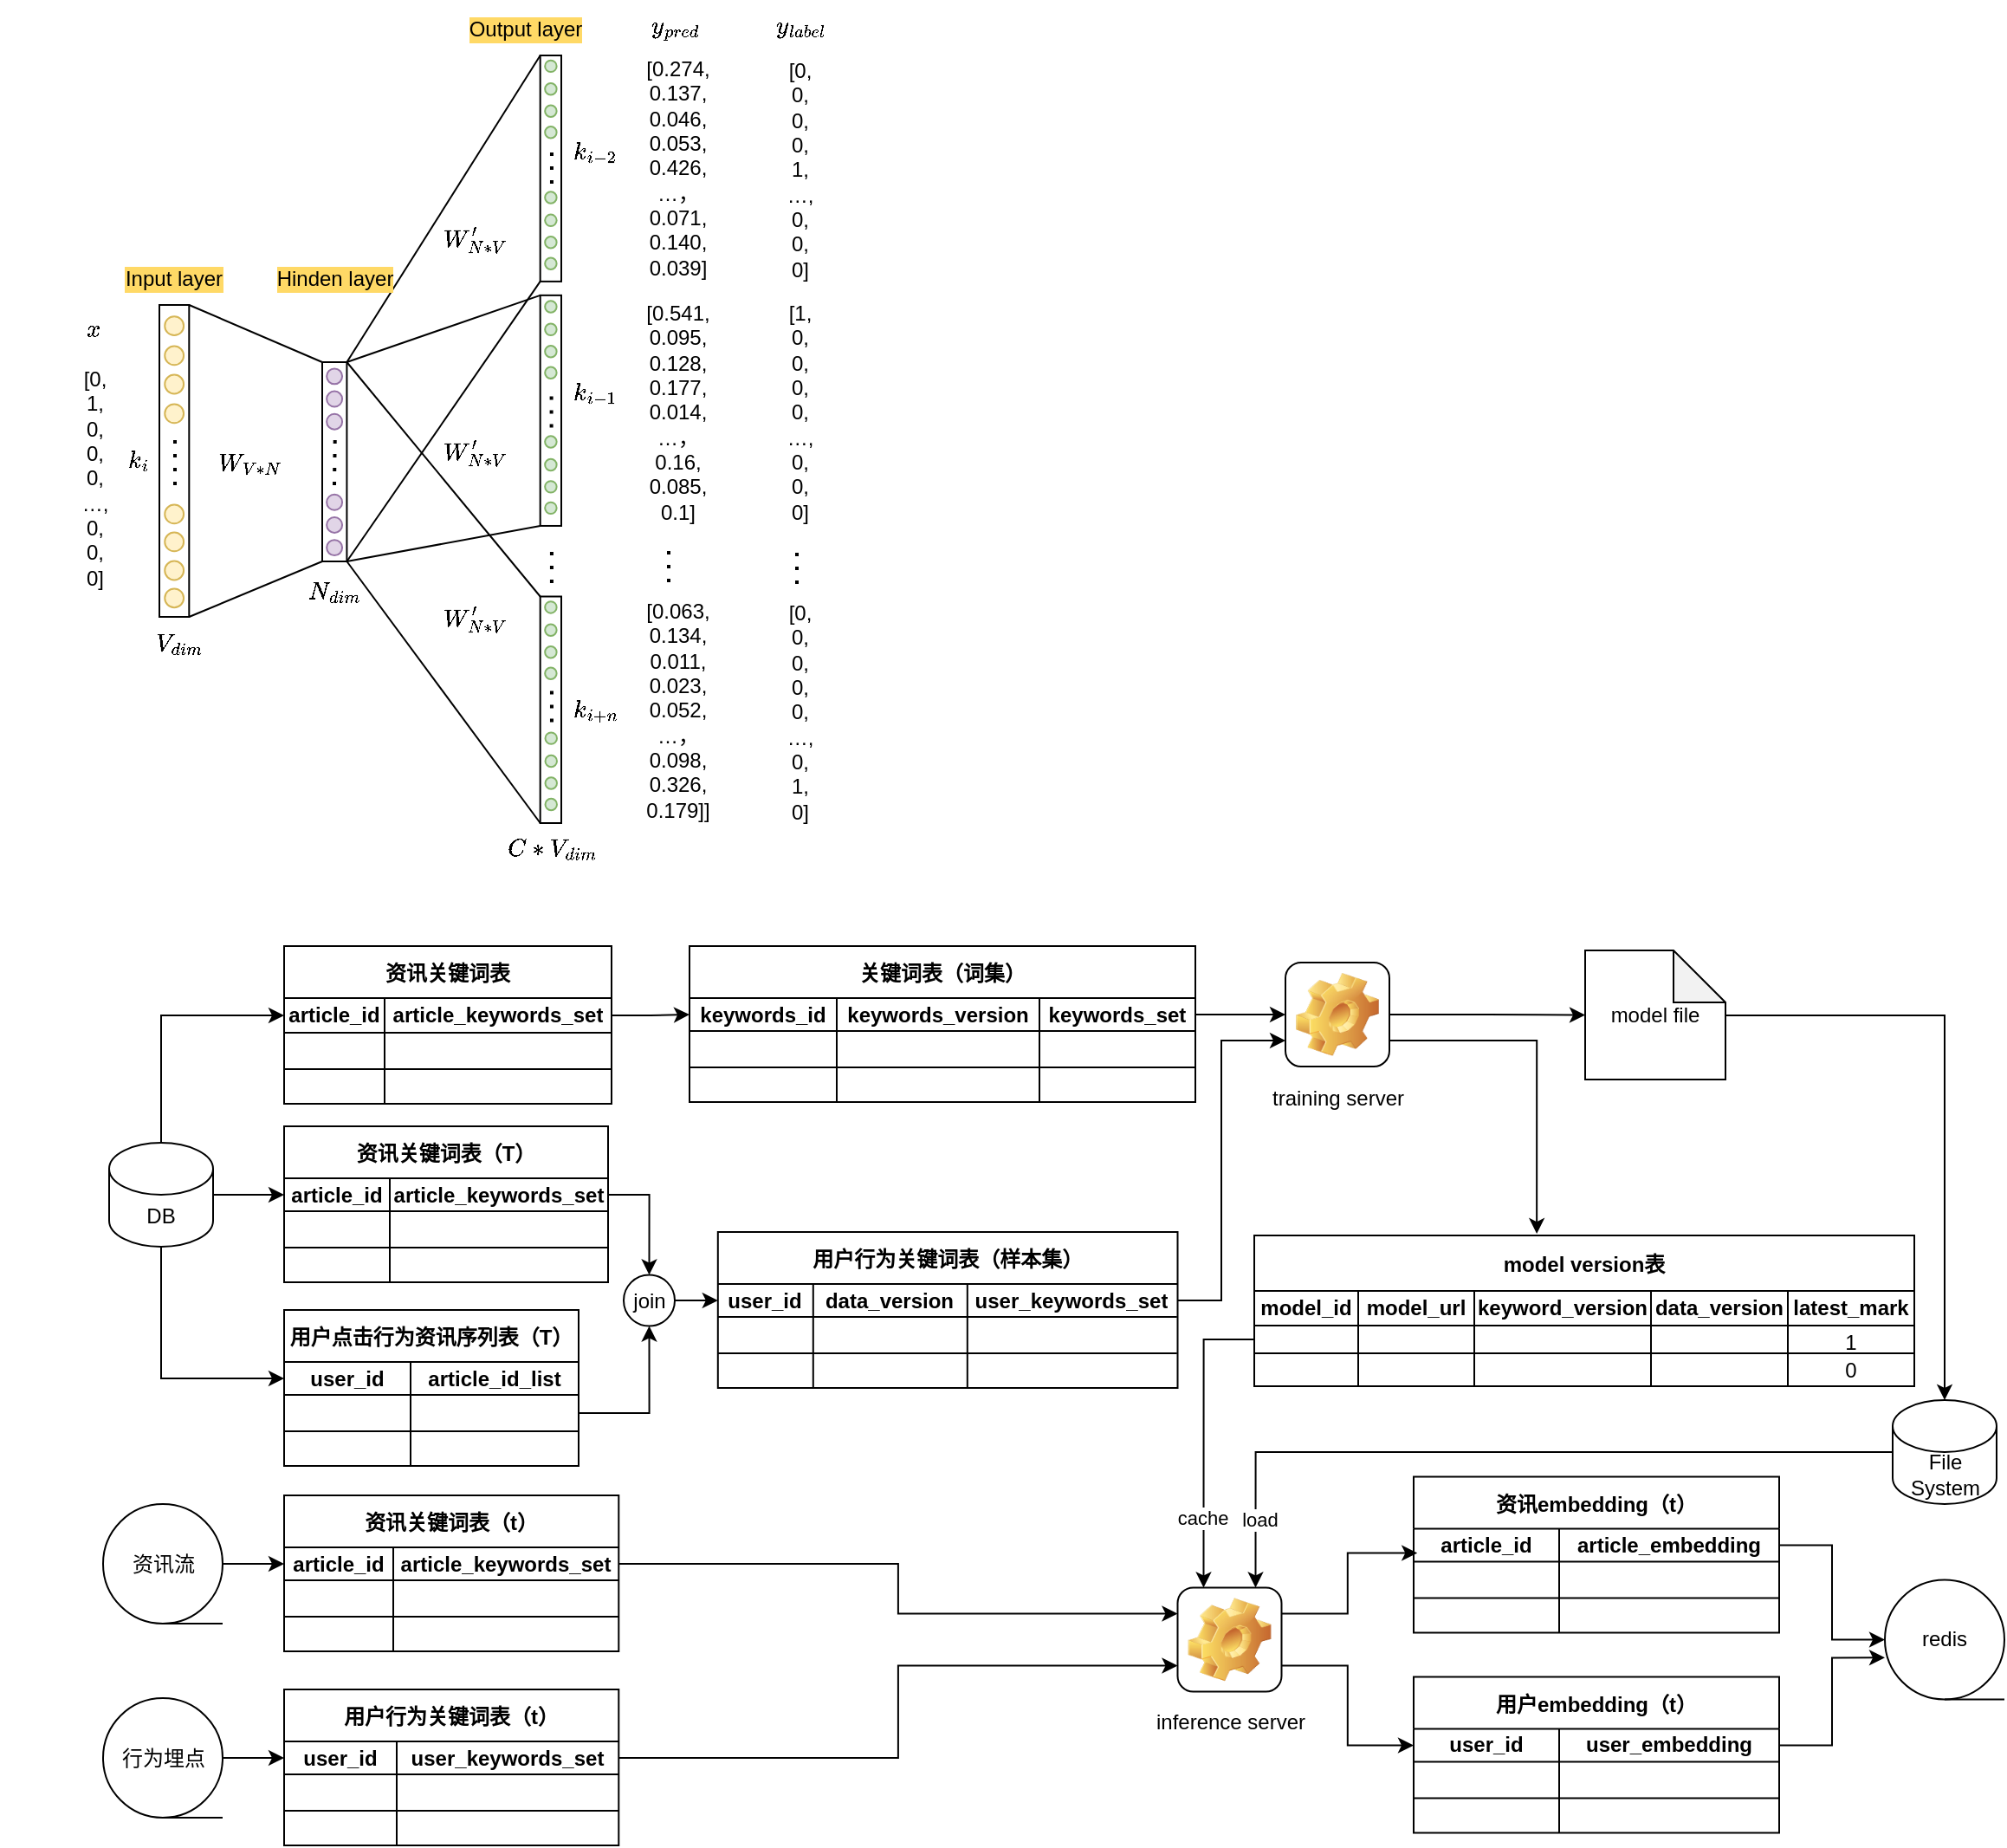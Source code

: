 <mxfile version="20.5.3" type="github"><diagram id="spy6YF9YpeJmtcY0xpdL" name="第 1 页"><mxGraphModel dx="1186" dy="645" grid="0" gridSize="10" guides="1" tooltips="1" connect="1" arrows="1" fold="1" page="0" pageScale="1" pageWidth="827" pageHeight="1169" math="1" shadow="0"><root><mxCell id="0"/><mxCell id="1" parent="0"/><mxCell id="YGGrTB0Uita2elQhQ-9G-115" value="" style="group" parent="1" vertex="1" connectable="0"><mxGeometry x="208" y="320" width="232" height="410" as="geometry"/></mxCell><mxCell id="YGGrTB0Uita2elQhQ-9G-7" value="" style="rounded=0;whiteSpace=wrap;html=1;container=0;" parent="YGGrTB0Uita2elQhQ-9G-115" vertex="1"><mxGeometry y="120" width="17.16" height="180" as="geometry"/></mxCell><mxCell id="YGGrTB0Uita2elQhQ-9G-9" value="" style="ellipse;whiteSpace=wrap;html=1;aspect=fixed;fillColor=#fff2cc;strokeColor=#d6b656;container=0;" parent="YGGrTB0Uita2elQhQ-9G-115" vertex="1"><mxGeometry x="3.129" y="126.608" width="10.911" height="10.911" as="geometry"/></mxCell><mxCell id="YGGrTB0Uita2elQhQ-9G-10" value="" style="ellipse;whiteSpace=wrap;html=1;aspect=fixed;fillColor=#fff2cc;strokeColor=#d6b656;container=0;" parent="YGGrTB0Uita2elQhQ-9G-115" vertex="1"><mxGeometry x="3.129" y="143.76" width="10.911" height="10.911" as="geometry"/></mxCell><mxCell id="YGGrTB0Uita2elQhQ-9G-11" value="" style="ellipse;whiteSpace=wrap;html=1;aspect=fixed;fillColor=#fff2cc;strokeColor=#d6b656;container=0;" parent="YGGrTB0Uita2elQhQ-9G-115" vertex="1"><mxGeometry x="3.129" y="160.3" width="10.911" height="10.911" as="geometry"/></mxCell><mxCell id="YGGrTB0Uita2elQhQ-9G-12" value="" style="ellipse;whiteSpace=wrap;html=1;aspect=fixed;fillColor=#fff2cc;strokeColor=#d6b656;container=0;" parent="YGGrTB0Uita2elQhQ-9G-115" vertex="1"><mxGeometry x="3.129" y="177.228" width="10.911" height="10.911" as="geometry"/></mxCell><mxCell id="YGGrTB0Uita2elQhQ-9G-17" value="" style="ellipse;whiteSpace=wrap;html=1;aspect=fixed;fillColor=#fff2cc;strokeColor=#d6b656;container=0;" parent="YGGrTB0Uita2elQhQ-9G-115" vertex="1"><mxGeometry x="3.129" y="251.258" width="10.911" height="10.911" as="geometry"/></mxCell><mxCell id="YGGrTB0Uita2elQhQ-9G-18" value="" style="ellipse;whiteSpace=wrap;html=1;aspect=fixed;fillColor=#fff2cc;strokeColor=#d6b656;container=0;" parent="YGGrTB0Uita2elQhQ-9G-115" vertex="1"><mxGeometry x="3.129" y="267.798" width="10.911" height="10.911" as="geometry"/></mxCell><mxCell id="YGGrTB0Uita2elQhQ-9G-19" value="" style="ellipse;whiteSpace=wrap;html=1;aspect=fixed;fillColor=#fff2cc;strokeColor=#d6b656;container=0;" parent="YGGrTB0Uita2elQhQ-9G-115" vertex="1"><mxGeometry x="3.129" y="283.725" width="10.911" height="10.911" as="geometry"/></mxCell><mxCell id="YGGrTB0Uita2elQhQ-9G-70" value="" style="endArrow=none;html=1;rounded=0;exitX=1;exitY=0;exitDx=0;exitDy=0;entryX=0;entryY=0;entryDx=0;entryDy=0;" parent="YGGrTB0Uita2elQhQ-9G-115" source="YGGrTB0Uita2elQhQ-9G-7" target="YGGrTB0Uita2elQhQ-9G-20" edge="1"><mxGeometry width="50" height="50" relative="1" as="geometry"><mxPoint x="17.16" y="140" as="sourcePoint"/><mxPoint x="92" y="150" as="targetPoint"/></mxGeometry></mxCell><mxCell id="YGGrTB0Uita2elQhQ-9G-71" value="" style="endArrow=none;html=1;rounded=0;entryX=1;entryY=1;entryDx=0;entryDy=0;exitX=0;exitY=1;exitDx=0;exitDy=0;" parent="YGGrTB0Uita2elQhQ-9G-115" source="YGGrTB0Uita2elQhQ-9G-20" target="YGGrTB0Uita2elQhQ-9G-7" edge="1"><mxGeometry width="50" height="50" relative="1" as="geometry"><mxPoint x="208" y="260" as="sourcePoint"/><mxPoint x="258" y="210" as="targetPoint"/></mxGeometry></mxCell><mxCell id="YGGrTB0Uita2elQhQ-9G-83" value="" style="ellipse;whiteSpace=wrap;html=1;aspect=fixed;fillColor=#fff2cc;strokeColor=#d6b656;container=0;" parent="YGGrTB0Uita2elQhQ-9G-115" vertex="1"><mxGeometry x="3.129" y="235.258" width="10.911" height="10.911" as="geometry"/></mxCell><mxCell id="YGGrTB0Uita2elQhQ-9G-84" value="" style="endArrow=none;dashed=1;html=1;dashPattern=1 3;strokeWidth=2;rounded=0;" parent="YGGrTB0Uita2elQhQ-9G-115" edge="1"><mxGeometry width="50" height="50" relative="1" as="geometry"><mxPoint x="9" y="224" as="sourcePoint"/><mxPoint x="9" y="194" as="targetPoint"/></mxGeometry></mxCell><mxCell id="YGGrTB0Uita2elQhQ-9G-112" value="" style="group" parent="YGGrTB0Uita2elQhQ-9G-115" vertex="1" connectable="0"><mxGeometry x="94" y="153" width="14.21" height="115" as="geometry"/></mxCell><mxCell id="YGGrTB0Uita2elQhQ-9G-20" value="" style="rounded=0;whiteSpace=wrap;html=1;container=0;" parent="YGGrTB0Uita2elQhQ-9G-112" vertex="1"><mxGeometry width="14.21" height="115" as="geometry"/></mxCell><mxCell id="YGGrTB0Uita2elQhQ-9G-23" value="" style="ellipse;whiteSpace=wrap;html=1;aspect=fixed;fillColor=#e1d5e7;strokeColor=#9673a6;container=0;" parent="YGGrTB0Uita2elQhQ-9G-112" vertex="1"><mxGeometry x="2.585" y="3.69" width="8.963" height="8.963" as="geometry"/></mxCell><mxCell id="YGGrTB0Uita2elQhQ-9G-24" value="" style="ellipse;whiteSpace=wrap;html=1;aspect=fixed;fillColor=#e1d5e7;strokeColor=#9673a6;container=0;" parent="YGGrTB0Uita2elQhQ-9G-112" vertex="1"><mxGeometry x="2.585" y="16.773" width="8.963" height="8.963" as="geometry"/></mxCell><mxCell id="YGGrTB0Uita2elQhQ-9G-25" value="" style="ellipse;whiteSpace=wrap;html=1;aspect=fixed;fillColor=#e1d5e7;strokeColor=#9673a6;container=0;" parent="YGGrTB0Uita2elQhQ-9G-112" vertex="1"><mxGeometry x="2.585" y="29.856" width="8.963" height="8.963" as="geometry"/></mxCell><mxCell id="YGGrTB0Uita2elQhQ-9G-79" value="" style="ellipse;whiteSpace=wrap;html=1;aspect=fixed;fillColor=#e1d5e7;strokeColor=#9673a6;container=0;" parent="YGGrTB0Uita2elQhQ-9G-112" vertex="1"><mxGeometry x="2.585" y="76.396" width="8.963" height="8.963" as="geometry"/></mxCell><mxCell id="YGGrTB0Uita2elQhQ-9G-80" value="" style="ellipse;whiteSpace=wrap;html=1;aspect=fixed;fillColor=#e1d5e7;strokeColor=#9673a6;container=0;" parent="YGGrTB0Uita2elQhQ-9G-112" vertex="1"><mxGeometry x="2.585" y="89.479" width="8.963" height="8.963" as="geometry"/></mxCell><mxCell id="YGGrTB0Uita2elQhQ-9G-81" value="" style="ellipse;whiteSpace=wrap;html=1;aspect=fixed;fillColor=#e1d5e7;strokeColor=#9673a6;container=0;" parent="YGGrTB0Uita2elQhQ-9G-112" vertex="1"><mxGeometry x="2.585" y="102.562" width="8.963" height="8.963" as="geometry"/></mxCell><mxCell id="YGGrTB0Uita2elQhQ-9G-82" value="" style="endArrow=none;dashed=1;html=1;dashPattern=1 3;strokeWidth=2;rounded=0;" parent="YGGrTB0Uita2elQhQ-9G-112" edge="1"><mxGeometry width="50" height="50" relative="1" as="geometry"><mxPoint x="7" y="71" as="sourcePoint"/><mxPoint x="7.411" y="41.357" as="targetPoint"/></mxGeometry></mxCell><mxCell id="YGGrTB0Uita2elQhQ-9G-114" value="" style="group" parent="YGGrTB0Uita2elQhQ-9G-115" vertex="1" connectable="0"><mxGeometry x="219.84" width="12.16" height="410" as="geometry"/></mxCell><mxCell id="YGGrTB0Uita2elQhQ-9G-47" value="" style="rounded=0;whiteSpace=wrap;html=1;container=0;" parent="YGGrTB0Uita2elQhQ-9G-114" vertex="1"><mxGeometry y="114.434" width="12.16" height="133.05" as="geometry"/></mxCell><mxCell id="YGGrTB0Uita2elQhQ-9G-48" value="" style="ellipse;whiteSpace=wrap;html=1;aspect=fixed;fillColor=#d5e8d4;strokeColor=#82b366;container=0;" parent="YGGrTB0Uita2elQhQ-9G-114" vertex="1"><mxGeometry x="2.738" y="117.614" width="6.729" height="6.729" as="geometry"/></mxCell><mxCell id="YGGrTB0Uita2elQhQ-9G-49" value="" style="ellipse;whiteSpace=wrap;html=1;aspect=fixed;fillColor=#d5e8d4;strokeColor=#82b366;container=0;" parent="YGGrTB0Uita2elQhQ-9G-114" vertex="1"><mxGeometry x="2.738" y="130.806" width="6.729" height="6.729" as="geometry"/></mxCell><mxCell id="YGGrTB0Uita2elQhQ-9G-50" value="" style="ellipse;whiteSpace=wrap;html=1;aspect=fixed;fillColor=#d5e8d4;strokeColor=#82b366;container=0;" parent="YGGrTB0Uita2elQhQ-9G-114" vertex="1"><mxGeometry x="2.738" y="143.527" width="6.729" height="6.729" as="geometry"/></mxCell><mxCell id="YGGrTB0Uita2elQhQ-9G-51" value="" style="ellipse;whiteSpace=wrap;html=1;aspect=fixed;fillColor=#d5e8d4;strokeColor=#82b366;container=0;" parent="YGGrTB0Uita2elQhQ-9G-114" vertex="1"><mxGeometry x="2.738" y="155.776" width="6.729" height="6.729" as="geometry"/></mxCell><mxCell id="YGGrTB0Uita2elQhQ-9G-52" value="" style="ellipse;whiteSpace=wrap;html=1;aspect=fixed;fillColor=#d5e8d4;strokeColor=#82b366;container=0;" parent="YGGrTB0Uita2elQhQ-9G-114" vertex="1"><mxGeometry x="2.738" y="195.658" width="6.729" height="6.729" as="geometry"/></mxCell><mxCell id="YGGrTB0Uita2elQhQ-9G-53" value="" style="ellipse;whiteSpace=wrap;html=1;aspect=fixed;fillColor=#d5e8d4;strokeColor=#82b366;container=0;" parent="YGGrTB0Uita2elQhQ-9G-114" vertex="1"><mxGeometry x="2.738" y="208.85" width="6.729" height="6.729" as="geometry"/></mxCell><mxCell id="YGGrTB0Uita2elQhQ-9G-54" value="" style="ellipse;whiteSpace=wrap;html=1;aspect=fixed;fillColor=#d5e8d4;strokeColor=#82b366;container=0;" parent="YGGrTB0Uita2elQhQ-9G-114" vertex="1"><mxGeometry x="2.738" y="221.57" width="6.729" height="6.729" as="geometry"/></mxCell><mxCell id="YGGrTB0Uita2elQhQ-9G-55" value="" style="ellipse;whiteSpace=wrap;html=1;aspect=fixed;fillColor=#d5e8d4;strokeColor=#82b366;container=0;" parent="YGGrTB0Uita2elQhQ-9G-114" vertex="1"><mxGeometry x="2.738" y="233.82" width="6.729" height="6.729" as="geometry"/></mxCell><mxCell id="YGGrTB0Uita2elQhQ-9G-104" value="" style="endArrow=none;dashed=1;html=1;dashPattern=1 3;strokeWidth=2;rounded=0;" parent="YGGrTB0Uita2elQhQ-9G-114" edge="1"><mxGeometry width="50" height="50" relative="1" as="geometry"><mxPoint x="6.463" y="190.803" as="sourcePoint"/><mxPoint x="6.463" y="167.731" as="targetPoint"/></mxGeometry></mxCell><mxCell id="YGGrTB0Uita2elQhQ-9G-58" value="" style="rounded=0;whiteSpace=wrap;html=1;container=0;" parent="YGGrTB0Uita2elQhQ-9G-114" vertex="1"><mxGeometry y="288.257" width="12.16" height="130.743" as="geometry"/></mxCell><mxCell id="YGGrTB0Uita2elQhQ-9G-59" value="" style="ellipse;whiteSpace=wrap;html=1;aspect=fixed;fillColor=#d5e8d4;strokeColor=#82b366;container=0;" parent="YGGrTB0Uita2elQhQ-9G-114" vertex="1"><mxGeometry x="2.738" y="291.084" width="6.729" height="6.729" as="geometry"/></mxCell><mxCell id="YGGrTB0Uita2elQhQ-9G-60" value="" style="ellipse;whiteSpace=wrap;html=1;aspect=fixed;fillColor=#d5e8d4;strokeColor=#82b366;container=0;" parent="YGGrTB0Uita2elQhQ-9G-114" vertex="1"><mxGeometry x="2.738" y="304.275" width="6.729" height="6.729" as="geometry"/></mxCell><mxCell id="YGGrTB0Uita2elQhQ-9G-61" value="" style="ellipse;whiteSpace=wrap;html=1;aspect=fixed;fillColor=#d5e8d4;strokeColor=#82b366;container=0;" parent="YGGrTB0Uita2elQhQ-9G-114" vertex="1"><mxGeometry x="2.738" y="316.996" width="6.729" height="6.729" as="geometry"/></mxCell><mxCell id="YGGrTB0Uita2elQhQ-9G-62" value="" style="ellipse;whiteSpace=wrap;html=1;aspect=fixed;fillColor=#d5e8d4;strokeColor=#82b366;container=0;" parent="YGGrTB0Uita2elQhQ-9G-114" vertex="1"><mxGeometry x="2.738" y="329.245" width="6.729" height="6.729" as="geometry"/></mxCell><mxCell id="YGGrTB0Uita2elQhQ-9G-63" value="" style="ellipse;whiteSpace=wrap;html=1;aspect=fixed;fillColor=#d5e8d4;strokeColor=#82b366;container=0;" parent="YGGrTB0Uita2elQhQ-9G-114" vertex="1"><mxGeometry x="2.922" y="366.705" width="6.729" height="6.729" as="geometry"/></mxCell><mxCell id="YGGrTB0Uita2elQhQ-9G-64" value="" style="ellipse;whiteSpace=wrap;html=1;aspect=fixed;fillColor=#d5e8d4;strokeColor=#82b366;container=0;" parent="YGGrTB0Uita2elQhQ-9G-114" vertex="1"><mxGeometry x="2.922" y="379.896" width="6.729" height="6.729" as="geometry"/></mxCell><mxCell id="YGGrTB0Uita2elQhQ-9G-65" value="" style="ellipse;whiteSpace=wrap;html=1;aspect=fixed;fillColor=#d5e8d4;strokeColor=#82b366;container=0;" parent="YGGrTB0Uita2elQhQ-9G-114" vertex="1"><mxGeometry x="2.922" y="392.617" width="6.729" height="6.729" as="geometry"/></mxCell><mxCell id="YGGrTB0Uita2elQhQ-9G-66" value="" style="ellipse;whiteSpace=wrap;html=1;aspect=fixed;fillColor=#d5e8d4;strokeColor=#82b366;container=0;" parent="YGGrTB0Uita2elQhQ-9G-114" vertex="1"><mxGeometry x="2.922" y="404.866" width="6.729" height="6.729" as="geometry"/></mxCell><mxCell id="YGGrTB0Uita2elQhQ-9G-105" value="" style="endArrow=none;dashed=1;html=1;dashPattern=1 3;strokeWidth=2;rounded=0;" parent="YGGrTB0Uita2elQhQ-9G-114" edge="1"><mxGeometry width="50" height="50" relative="1" as="geometry"><mxPoint x="6.647" y="360.712" as="sourcePoint"/><mxPoint x="6.647" y="337.639" as="targetPoint"/></mxGeometry></mxCell><mxCell id="YGGrTB0Uita2elQhQ-9G-30" value="" style="rounded=0;whiteSpace=wrap;html=1;container=0;" parent="YGGrTB0Uita2elQhQ-9G-114" vertex="1"><mxGeometry y="-24" width="12.16" height="130.443" as="geometry"/></mxCell><mxCell id="YGGrTB0Uita2elQhQ-9G-31" value="" style="ellipse;whiteSpace=wrap;html=1;aspect=fixed;fillColor=#d5e8d4;strokeColor=#82b366;container=0;" parent="YGGrTB0Uita2elQhQ-9G-114" vertex="1"><mxGeometry x="2.738" y="-21.173" width="6.729" height="6.729" as="geometry"/></mxCell><mxCell id="YGGrTB0Uita2elQhQ-9G-32" value="" style="ellipse;whiteSpace=wrap;html=1;aspect=fixed;fillColor=#d5e8d4;strokeColor=#82b366;container=0;" parent="YGGrTB0Uita2elQhQ-9G-114" vertex="1"><mxGeometry x="2.738" y="-7.982" width="6.729" height="6.729" as="geometry"/></mxCell><mxCell id="YGGrTB0Uita2elQhQ-9G-33" value="" style="ellipse;whiteSpace=wrap;html=1;aspect=fixed;fillColor=#d5e8d4;strokeColor=#82b366;container=0;" parent="YGGrTB0Uita2elQhQ-9G-114" vertex="1"><mxGeometry x="2.738" y="4.739" width="6.729" height="6.729" as="geometry"/></mxCell><mxCell id="YGGrTB0Uita2elQhQ-9G-34" value="" style="ellipse;whiteSpace=wrap;html=1;aspect=fixed;fillColor=#d5e8d4;strokeColor=#82b366;container=0;" parent="YGGrTB0Uita2elQhQ-9G-114" vertex="1"><mxGeometry x="2.738" y="16.988" width="6.729" height="6.729" as="geometry"/></mxCell><mxCell id="YGGrTB0Uita2elQhQ-9G-35" value="" style="ellipse;whiteSpace=wrap;html=1;aspect=fixed;fillColor=#d5e8d4;strokeColor=#82b366;container=0;" parent="YGGrTB0Uita2elQhQ-9G-114" vertex="1"><mxGeometry x="2.738" y="54.617" width="6.729" height="6.729" as="geometry"/></mxCell><mxCell id="YGGrTB0Uita2elQhQ-9G-36" value="" style="ellipse;whiteSpace=wrap;html=1;aspect=fixed;fillColor=#d5e8d4;strokeColor=#82b366;container=0;" parent="YGGrTB0Uita2elQhQ-9G-114" vertex="1"><mxGeometry x="2.738" y="67.809" width="6.729" height="6.729" as="geometry"/></mxCell><mxCell id="YGGrTB0Uita2elQhQ-9G-37" value="" style="ellipse;whiteSpace=wrap;html=1;aspect=fixed;fillColor=#d5e8d4;strokeColor=#82b366;container=0;" parent="YGGrTB0Uita2elQhQ-9G-114" vertex="1"><mxGeometry x="2.738" y="80.529" width="6.729" height="6.729" as="geometry"/></mxCell><mxCell id="YGGrTB0Uita2elQhQ-9G-38" value="" style="ellipse;whiteSpace=wrap;html=1;aspect=fixed;fillColor=#d5e8d4;strokeColor=#82b366;container=0;" parent="YGGrTB0Uita2elQhQ-9G-114" vertex="1"><mxGeometry x="2.738" y="92.779" width="6.729" height="6.729" as="geometry"/></mxCell><mxCell id="YGGrTB0Uita2elQhQ-9G-102" value="" style="endArrow=none;dashed=1;html=1;dashPattern=1 3;strokeWidth=2;rounded=0;" parent="YGGrTB0Uita2elQhQ-9G-114" edge="1"><mxGeometry width="50" height="50" relative="1" as="geometry"><mxPoint x="6.647" y="49.993" as="sourcePoint"/><mxPoint x="6.647" y="26.921" as="targetPoint"/></mxGeometry></mxCell><mxCell id="YGGrTB0Uita2elQhQ-9G-144" value="" style="endArrow=none;dashed=1;html=1;dashPattern=1 3;strokeWidth=2;rounded=0;" parent="YGGrTB0Uita2elQhQ-9G-114" edge="1"><mxGeometry width="50" height="50" relative="1" as="geometry"><mxPoint x="6.63" y="280.5" as="sourcePoint"/><mxPoint x="6.63" y="260.5" as="targetPoint"/></mxGeometry></mxCell><mxCell id="YGGrTB0Uita2elQhQ-9G-75" value="" style="endArrow=none;html=1;rounded=0;exitX=1;exitY=0;exitDx=0;exitDy=0;entryX=0;entryY=0;entryDx=0;entryDy=0;" parent="YGGrTB0Uita2elQhQ-9G-115" source="YGGrTB0Uita2elQhQ-9G-20" target="YGGrTB0Uita2elQhQ-9G-47" edge="1"><mxGeometry width="50" height="50" relative="1" as="geometry"><mxPoint x="212" y="280" as="sourcePoint"/><mxPoint x="262" y="230" as="targetPoint"/></mxGeometry></mxCell><mxCell id="YGGrTB0Uita2elQhQ-9G-76" value="" style="endArrow=none;html=1;rounded=0;exitX=1;exitY=1;exitDx=0;exitDy=0;entryX=0;entryY=1;entryDx=0;entryDy=0;" parent="YGGrTB0Uita2elQhQ-9G-115" source="YGGrTB0Uita2elQhQ-9G-20" target="YGGrTB0Uita2elQhQ-9G-47" edge="1"><mxGeometry width="50" height="50" relative="1" as="geometry"><mxPoint x="212" y="280" as="sourcePoint"/><mxPoint x="262" y="230" as="targetPoint"/></mxGeometry></mxCell><mxCell id="YGGrTB0Uita2elQhQ-9G-77" value="" style="endArrow=none;html=1;rounded=0;exitX=1;exitY=0;exitDx=0;exitDy=0;entryX=0;entryY=0;entryDx=0;entryDy=0;" parent="YGGrTB0Uita2elQhQ-9G-115" source="YGGrTB0Uita2elQhQ-9G-20" target="YGGrTB0Uita2elQhQ-9G-58" edge="1"><mxGeometry width="50" height="50" relative="1" as="geometry"><mxPoint x="212" y="280" as="sourcePoint"/><mxPoint x="262" y="230" as="targetPoint"/></mxGeometry></mxCell><mxCell id="YGGrTB0Uita2elQhQ-9G-78" value="" style="endArrow=none;html=1;rounded=0;entryX=0;entryY=1;entryDx=0;entryDy=0;exitX=1;exitY=1;exitDx=0;exitDy=0;" parent="YGGrTB0Uita2elQhQ-9G-115" source="YGGrTB0Uita2elQhQ-9G-20" target="YGGrTB0Uita2elQhQ-9G-58" edge="1"><mxGeometry width="50" height="50" relative="1" as="geometry"><mxPoint x="112" y="270" as="sourcePoint"/><mxPoint x="262" y="230" as="targetPoint"/></mxGeometry></mxCell><mxCell id="YGGrTB0Uita2elQhQ-9G-73" value="" style="endArrow=none;html=1;rounded=0;exitX=1;exitY=0;exitDx=0;exitDy=0;entryX=0;entryY=0;entryDx=0;entryDy=0;" parent="YGGrTB0Uita2elQhQ-9G-115" source="YGGrTB0Uita2elQhQ-9G-20" target="YGGrTB0Uita2elQhQ-9G-30" edge="1"><mxGeometry width="50" height="50" relative="1" as="geometry"><mxPoint x="212" y="280" as="sourcePoint"/><mxPoint x="262" y="230" as="targetPoint"/></mxGeometry></mxCell><mxCell id="YGGrTB0Uita2elQhQ-9G-74" value="" style="endArrow=none;html=1;rounded=0;exitX=1;exitY=1;exitDx=0;exitDy=0;entryX=0;entryY=1;entryDx=0;entryDy=0;" parent="YGGrTB0Uita2elQhQ-9G-115" source="YGGrTB0Uita2elQhQ-9G-20" target="YGGrTB0Uita2elQhQ-9G-30" edge="1"><mxGeometry width="50" height="50" relative="1" as="geometry"><mxPoint x="212" y="280" as="sourcePoint"/><mxPoint x="262" y="230" as="targetPoint"/></mxGeometry></mxCell><mxCell id="YGGrTB0Uita2elQhQ-9G-117" value="$$W_{V*N}$$" style="text;html=1;strokeColor=none;fillColor=none;align=center;verticalAlign=middle;whiteSpace=wrap;rounded=0;" parent="YGGrTB0Uita2elQhQ-9G-115" vertex="1"><mxGeometry x="22" y="195.5" width="60" height="30" as="geometry"/></mxCell><mxCell id="YGGrTB0Uita2elQhQ-9G-118" value="$$W'_{N*V}$$" style="text;html=1;strokeColor=none;fillColor=none;align=center;verticalAlign=middle;whiteSpace=wrap;rounded=0;" parent="YGGrTB0Uita2elQhQ-9G-115" vertex="1"><mxGeometry x="152" y="67.0" width="60" height="30" as="geometry"/></mxCell><mxCell id="YGGrTB0Uita2elQhQ-9G-119" value="$$W'_{N*V}$$" style="text;html=1;strokeColor=none;fillColor=none;align=center;verticalAlign=middle;whiteSpace=wrap;rounded=0;" parent="YGGrTB0Uita2elQhQ-9G-115" vertex="1"><mxGeometry x="152" y="190" width="60" height="30" as="geometry"/></mxCell><mxCell id="YGGrTB0Uita2elQhQ-9G-120" value="$$W'_{N*V}$$" style="text;html=1;strokeColor=none;fillColor=none;align=center;verticalAlign=middle;whiteSpace=wrap;rounded=0;" parent="YGGrTB0Uita2elQhQ-9G-115" vertex="1"><mxGeometry x="152" y="285.64" width="60" height="30" as="geometry"/></mxCell><mxCell id="YGGrTB0Uita2elQhQ-9G-122" value="$$N_&lt;br&gt;{dim}$$" style="text;html=1;strokeColor=none;fillColor=none;align=center;verticalAlign=middle;whiteSpace=wrap;rounded=0;" parent="YGGrTB0Uita2elQhQ-9G-115" vertex="1"><mxGeometry x="71.11" y="270" width="60" height="30" as="geometry"/></mxCell><mxCell id="YGGrTB0Uita2elQhQ-9G-123" value="Hinden layer" style="text;html=1;strokeColor=none;fillColor=none;align=center;verticalAlign=middle;whiteSpace=wrap;rounded=0;labelBackgroundColor=#FFD966;" parent="YGGrTB0Uita2elQhQ-9G-115" vertex="1"><mxGeometry x="60.55" y="90" width="81.11" height="30" as="geometry"/></mxCell><mxCell id="YGGrTB0Uita2elQhQ-9G-124" value="Input layer" style="text;html=1;strokeColor=none;fillColor=none;align=center;verticalAlign=middle;whiteSpace=wrap;rounded=0;labelBackgroundColor=#FFD966;" parent="YGGrTB0Uita2elQhQ-9G-115" vertex="1"><mxGeometry x="-31.97" y="90" width="81.11" height="30" as="geometry"/></mxCell><mxCell id="YGGrTB0Uita2elQhQ-9G-133" value="$$V_&lt;br&gt;{dim}$$" style="text;html=1;strokeColor=none;fillColor=none;align=center;verticalAlign=middle;whiteSpace=wrap;rounded=0;" parent="YGGrTB0Uita2elQhQ-9G-115" vertex="1"><mxGeometry x="-18" y="300" width="60" height="30" as="geometry"/></mxCell><mxCell id="YGGrTB0Uita2elQhQ-9G-125" value="Output layer" style="text;html=1;strokeColor=none;fillColor=none;align=center;verticalAlign=middle;whiteSpace=wrap;rounded=0;labelBackgroundColor=#FFD966;" parent="1" vertex="1"><mxGeometry x="379" y="266" width="81.11" height="30" as="geometry"/></mxCell><mxCell id="YGGrTB0Uita2elQhQ-9G-126" value="&lt;div&gt;[0,&lt;/div&gt;&lt;div&gt;1,&lt;/div&gt;&lt;div&gt;0,&lt;/div&gt;&lt;div&gt;0,&lt;/div&gt;&lt;div&gt;0,&lt;/div&gt;&lt;div&gt;…,&lt;/div&gt;&lt;div&gt;0,&lt;/div&gt;&lt;div&gt;0,&lt;/div&gt;&lt;div&gt;0]&lt;/div&gt;" style="text;html=1;strokeColor=none;fillColor=none;align=center;verticalAlign=middle;whiteSpace=wrap;rounded=0;" parent="1" vertex="1"><mxGeometry x="116" y="535" width="110" height="10" as="geometry"/></mxCell><mxCell id="YGGrTB0Uita2elQhQ-9G-127" value="&lt;div&gt;[0,&lt;/div&gt;&lt;div&gt;0,&lt;/div&gt;&lt;div&gt;0,&lt;/div&gt;&lt;div&gt;0,&lt;/div&gt;&lt;div&gt;1,&lt;/div&gt;&lt;div&gt;…,&lt;/div&gt;&lt;div&gt;0,&lt;/div&gt;&lt;div&gt;0,&lt;/div&gt;&lt;div&gt;0]&lt;/div&gt;" style="text;html=1;strokeColor=none;fillColor=none;align=center;verticalAlign=middle;whiteSpace=wrap;rounded=0;horizontal=1;" parent="1" vertex="1"><mxGeometry x="523" y="357" width="110" height="10" as="geometry"/></mxCell><mxCell id="YGGrTB0Uita2elQhQ-9G-128" value="&lt;div&gt;[1,&lt;/div&gt;&lt;div&gt;0,&lt;/div&gt;&lt;div&gt;0,&lt;/div&gt;&lt;div&gt;0,&lt;/div&gt;&lt;div&gt;0,&lt;/div&gt;&lt;div&gt;…,&lt;/div&gt;&lt;div&gt;0,&lt;/div&gt;&lt;div&gt;0,&lt;/div&gt;&lt;div&gt;0]&lt;/div&gt;" style="text;html=1;strokeColor=none;fillColor=none;align=center;verticalAlign=middle;whiteSpace=wrap;rounded=0;" parent="1" vertex="1"><mxGeometry x="523" y="497" width="110" height="10" as="geometry"/></mxCell><mxCell id="YGGrTB0Uita2elQhQ-9G-129" value="&lt;div&gt;[0,&lt;/div&gt;&lt;div&gt;0,&lt;/div&gt;&lt;div&gt;0,&lt;/div&gt;&lt;div&gt;0,&lt;/div&gt;&lt;div&gt;0,&lt;/div&gt;&lt;div&gt;…,&lt;/div&gt;&lt;div&gt;0,&lt;/div&gt;&lt;div&gt;1,&lt;/div&gt;&lt;div&gt;0]&lt;/div&gt;" style="text;html=1;strokeColor=none;fillColor=none;align=center;verticalAlign=middle;whiteSpace=wrap;rounded=0;" parent="1" vertex="1"><mxGeometry x="523" y="670" width="110" height="10" as="geometry"/></mxCell><mxCell id="YGGrTB0Uita2elQhQ-9G-130" value="[0.274, 0.137, 0.046, 0.053, 0.426,&lt;br&gt;…，0.071, 0.140,&lt;br&gt;0.039]" style="text;html=1;strokeColor=none;fillColor=none;align=center;verticalAlign=middle;whiteSpace=wrap;rounded=0;" parent="1" vertex="1"><mxGeometry x="480.11" y="356" width="54.89" height="10" as="geometry"/></mxCell><mxCell id="YGGrTB0Uita2elQhQ-9G-134" value="$$C&lt;br&gt;*V_&lt;br&gt;{dim}$$" style="text;html=1;strokeColor=none;fillColor=none;align=center;verticalAlign=middle;whiteSpace=wrap;rounded=0;" parent="1" vertex="1"><mxGeometry x="405.11" y="739" width="60" height="30" as="geometry"/></mxCell><mxCell id="YGGrTB0Uita2elQhQ-9G-135" value="[0.541, 0.095, 0.128, 0.177, 0.014,&lt;br&gt;…，&lt;br&gt;0.16, 0.085, 0.1]" style="text;html=1;strokeColor=none;fillColor=none;align=center;verticalAlign=middle;whiteSpace=wrap;rounded=0;" parent="1" vertex="1"><mxGeometry x="480.11" y="497" width="54.89" height="10" as="geometry"/></mxCell><mxCell id="YGGrTB0Uita2elQhQ-9G-136" value="[0.063, 0.134, 0.011, 0.023, 0.052,&lt;br&gt;…，&lt;br&gt;0.098, 0.326, 0.179]]" style="text;html=1;strokeColor=none;fillColor=none;align=center;verticalAlign=middle;whiteSpace=wrap;rounded=0;" parent="1" vertex="1"><mxGeometry x="480.11" y="669" width="54.89" height="10" as="geometry"/></mxCell><mxCell id="YGGrTB0Uita2elQhQ-9G-137" value="$$y_{pred}$$" style="text;html=1;strokeColor=none;fillColor=none;align=center;verticalAlign=middle;whiteSpace=wrap;rounded=0;" parent="1" vertex="1"><mxGeometry x="476" y="264" width="60" height="30" as="geometry"/></mxCell><mxCell id="YGGrTB0Uita2elQhQ-9G-138" value="$$y_{label}$$" style="text;html=1;strokeColor=none;fillColor=none;align=center;verticalAlign=middle;whiteSpace=wrap;rounded=0;" parent="1" vertex="1"><mxGeometry x="548" y="264" width="60" height="30" as="geometry"/></mxCell><mxCell id="YGGrTB0Uita2elQhQ-9G-139" value="$$k_i$$" style="text;html=1;strokeColor=none;fillColor=none;align=center;verticalAlign=middle;whiteSpace=wrap;rounded=0;" parent="1" vertex="1"><mxGeometry x="166" y="515" width="60" height="30" as="geometry"/></mxCell><mxCell id="YGGrTB0Uita2elQhQ-9G-140" value="$$k_{i-2}$$" style="text;html=1;strokeColor=none;fillColor=none;align=center;verticalAlign=middle;whiteSpace=wrap;rounded=0;" parent="1" vertex="1"><mxGeometry x="430" y="337" width="60" height="30" as="geometry"/></mxCell><mxCell id="YGGrTB0Uita2elQhQ-9G-141" value="$$k_{i-1}$$" style="text;html=1;strokeColor=none;fillColor=none;align=center;verticalAlign=middle;whiteSpace=wrap;rounded=0;" parent="1" vertex="1"><mxGeometry x="430" y="476" width="60" height="30" as="geometry"/></mxCell><mxCell id="YGGrTB0Uita2elQhQ-9G-143" value="$$k_{i+n}$$" style="text;html=1;strokeColor=none;fillColor=none;align=center;verticalAlign=middle;whiteSpace=wrap;rounded=0;" parent="1" vertex="1"><mxGeometry x="430" y="659" width="60" height="30" as="geometry"/></mxCell><mxCell id="YGGrTB0Uita2elQhQ-9G-145" value="" style="endArrow=none;dashed=1;html=1;dashPattern=1 3;strokeWidth=2;rounded=0;" parent="1" edge="1"><mxGeometry width="50" height="50" relative="1" as="geometry"><mxPoint x="502.0" y="600" as="sourcePoint"/><mxPoint x="502.0" y="580" as="targetPoint"/></mxGeometry></mxCell><mxCell id="YGGrTB0Uita2elQhQ-9G-146" value="" style="endArrow=none;dashed=1;html=1;dashPattern=1 3;strokeWidth=2;rounded=0;" parent="1" edge="1"><mxGeometry width="50" height="50" relative="1" as="geometry"><mxPoint x="576.0" y="601" as="sourcePoint"/><mxPoint x="576.0" y="581" as="targetPoint"/></mxGeometry></mxCell><mxCell id="YGGrTB0Uita2elQhQ-9G-149" value="$$x$$" style="text;html=1;strokeColor=none;fillColor=none;align=center;verticalAlign=middle;whiteSpace=wrap;rounded=0;" parent="1" vertex="1"><mxGeometry x="140" y="439" width="60" height="30" as="geometry"/></mxCell><mxCell id="YGGrTB0Uita2elQhQ-9G-411" style="edgeStyle=orthogonalEdgeStyle;rounded=0;orthogonalLoop=1;jettySize=auto;html=1;exitX=0.5;exitY=0;exitDx=0;exitDy=0;exitPerimeter=0;fontColor=#000000;" parent="1" source="YGGrTB0Uita2elQhQ-9G-193" target="YGGrTB0Uita2elQhQ-9G-203" edge="1"><mxGeometry relative="1" as="geometry"/></mxCell><mxCell id="YGGrTB0Uita2elQhQ-9G-412" style="edgeStyle=orthogonalEdgeStyle;rounded=0;orthogonalLoop=1;jettySize=auto;html=1;exitX=1;exitY=0.5;exitDx=0;exitDy=0;exitPerimeter=0;entryX=0;entryY=0.5;entryDx=0;entryDy=0;fontColor=#000000;" parent="1" source="YGGrTB0Uita2elQhQ-9G-193" target="YGGrTB0Uita2elQhQ-9G-237" edge="1"><mxGeometry relative="1" as="geometry"/></mxCell><mxCell id="YGGrTB0Uita2elQhQ-9G-413" style="edgeStyle=orthogonalEdgeStyle;rounded=0;orthogonalLoop=1;jettySize=auto;html=1;exitX=0.5;exitY=1;exitDx=0;exitDy=0;exitPerimeter=0;entryX=0;entryY=0.5;entryDx=0;entryDy=0;fontColor=#000000;" parent="1" source="YGGrTB0Uita2elQhQ-9G-193" target="YGGrTB0Uita2elQhQ-9G-212" edge="1"><mxGeometry relative="1" as="geometry"/></mxCell><mxCell id="YGGrTB0Uita2elQhQ-9G-193" value="DB" style="shape=cylinder3;whiteSpace=wrap;html=1;boundedLbl=1;backgroundOutline=1;size=15;labelBackgroundColor=none;fontColor=#000000;" parent="1" vertex="1"><mxGeometry x="179" y="923.5" width="60" height="60" as="geometry"/></mxCell><mxCell id="YGGrTB0Uita2elQhQ-9G-194" value="资讯关键词表" style="shape=table;startSize=30;container=1;collapsible=0;childLayout=tableLayout;fontStyle=1;align=center;labelBackgroundColor=none;fontColor=#000000;" parent="1" vertex="1"><mxGeometry x="280" y="810" width="189" height="91" as="geometry"/></mxCell><mxCell id="YGGrTB0Uita2elQhQ-9G-203" value="" style="shape=tableRow;horizontal=0;startSize=0;swimlaneHead=0;swimlaneBody=0;top=0;left=0;bottom=0;right=0;collapsible=0;dropTarget=0;fillColor=none;points=[[0,0.5],[1,0.5]];portConstraint=eastwest;labelBackgroundColor=none;fontColor=#000000;" parent="YGGrTB0Uita2elQhQ-9G-194" vertex="1"><mxGeometry y="30" width="189" height="20" as="geometry"/></mxCell><mxCell id="YGGrTB0Uita2elQhQ-9G-204" value="&lt;span style=&quot;font-weight: bold;&quot;&gt;article_id&lt;/span&gt;" style="shape=partialRectangle;html=1;whiteSpace=wrap;connectable=0;fillColor=none;top=0;left=0;bottom=0;right=0;overflow=hidden;labelBackgroundColor=none;fontColor=#000000;" parent="YGGrTB0Uita2elQhQ-9G-203" vertex="1"><mxGeometry width="58" height="20" as="geometry"><mxRectangle width="58" height="20" as="alternateBounds"/></mxGeometry></mxCell><mxCell id="YGGrTB0Uita2elQhQ-9G-205" value="&lt;span style=&quot;font-weight: bold;&quot;&gt;article_keywords_set&lt;/span&gt;" style="shape=partialRectangle;html=1;whiteSpace=wrap;connectable=0;fillColor=none;top=0;left=0;bottom=0;right=0;overflow=hidden;labelBackgroundColor=none;fontColor=#000000;" parent="YGGrTB0Uita2elQhQ-9G-203" vertex="1"><mxGeometry x="58" width="131" height="20" as="geometry"><mxRectangle width="131" height="20" as="alternateBounds"/></mxGeometry></mxCell><mxCell id="YGGrTB0Uita2elQhQ-9G-195" value="" style="shape=tableRow;horizontal=0;startSize=0;swimlaneHead=0;swimlaneBody=0;top=0;left=0;bottom=0;right=0;collapsible=0;dropTarget=0;fillColor=none;points=[[0,0.5],[1,0.5]];portConstraint=eastwest;labelBackgroundColor=none;fontColor=#000000;" parent="YGGrTB0Uita2elQhQ-9G-194" vertex="1"><mxGeometry y="50" width="189" height="21" as="geometry"/></mxCell><mxCell id="YGGrTB0Uita2elQhQ-9G-196" value="" style="shape=partialRectangle;html=1;whiteSpace=wrap;connectable=0;fillColor=none;top=0;left=0;bottom=0;right=0;overflow=hidden;labelBackgroundColor=none;fontColor=#000000;" parent="YGGrTB0Uita2elQhQ-9G-195" vertex="1"><mxGeometry width="58" height="21" as="geometry"><mxRectangle width="58" height="21" as="alternateBounds"/></mxGeometry></mxCell><mxCell id="YGGrTB0Uita2elQhQ-9G-197" value="" style="shape=partialRectangle;html=1;whiteSpace=wrap;connectable=0;fillColor=none;top=0;left=0;bottom=0;right=0;overflow=hidden;labelBackgroundColor=none;fontColor=#000000;" parent="YGGrTB0Uita2elQhQ-9G-195" vertex="1"><mxGeometry x="58" width="131" height="21" as="geometry"><mxRectangle width="131" height="21" as="alternateBounds"/></mxGeometry></mxCell><mxCell id="YGGrTB0Uita2elQhQ-9G-199" value="" style="shape=tableRow;horizontal=0;startSize=0;swimlaneHead=0;swimlaneBody=0;top=0;left=0;bottom=0;right=0;collapsible=0;dropTarget=0;fillColor=none;points=[[0,0.5],[1,0.5]];portConstraint=eastwest;labelBackgroundColor=none;fontColor=#000000;" parent="YGGrTB0Uita2elQhQ-9G-194" vertex="1"><mxGeometry y="71" width="189" height="20" as="geometry"/></mxCell><mxCell id="YGGrTB0Uita2elQhQ-9G-200" value="" style="shape=partialRectangle;html=1;whiteSpace=wrap;connectable=0;fillColor=none;top=0;left=0;bottom=0;right=0;overflow=hidden;labelBackgroundColor=none;fontColor=#000000;" parent="YGGrTB0Uita2elQhQ-9G-199" vertex="1"><mxGeometry width="58" height="20" as="geometry"><mxRectangle width="58" height="20" as="alternateBounds"/></mxGeometry></mxCell><mxCell id="YGGrTB0Uita2elQhQ-9G-201" value="" style="shape=partialRectangle;html=1;whiteSpace=wrap;connectable=0;fillColor=none;top=0;left=0;bottom=0;right=0;overflow=hidden;labelBackgroundColor=none;fontColor=#000000;" parent="YGGrTB0Uita2elQhQ-9G-199" vertex="1"><mxGeometry x="58" width="131" height="20" as="geometry"><mxRectangle width="131" height="20" as="alternateBounds"/></mxGeometry></mxCell><mxCell id="YGGrTB0Uita2elQhQ-9G-211" value="用户点击行为资讯序列表（T）" style="shape=table;startSize=30;container=1;collapsible=0;childLayout=tableLayout;fontStyle=1;align=center;labelBackgroundColor=none;fontColor=#000000;" parent="1" vertex="1"><mxGeometry x="280" y="1020" width="170" height="90" as="geometry"/></mxCell><mxCell id="YGGrTB0Uita2elQhQ-9G-212" value="" style="shape=tableRow;horizontal=0;startSize=0;swimlaneHead=0;swimlaneBody=0;top=0;left=0;bottom=0;right=0;collapsible=0;dropTarget=0;fillColor=none;points=[[0,0.5],[1,0.5]];portConstraint=eastwest;labelBackgroundColor=none;fontColor=#000000;" parent="YGGrTB0Uita2elQhQ-9G-211" vertex="1"><mxGeometry y="30" width="170" height="19" as="geometry"/></mxCell><mxCell id="YGGrTB0Uita2elQhQ-9G-213" value="&lt;span style=&quot;font-weight: bold;&quot;&gt;user_id&lt;/span&gt;" style="shape=partialRectangle;html=1;whiteSpace=wrap;connectable=0;fillColor=none;top=0;left=0;bottom=0;right=0;overflow=hidden;labelBackgroundColor=none;fontColor=#000000;" parent="YGGrTB0Uita2elQhQ-9G-212" vertex="1"><mxGeometry width="73" height="19" as="geometry"><mxRectangle width="73" height="19" as="alternateBounds"/></mxGeometry></mxCell><mxCell id="YGGrTB0Uita2elQhQ-9G-214" value="&lt;b&gt;article_id_list&lt;/b&gt;" style="shape=partialRectangle;html=1;whiteSpace=wrap;connectable=0;fillColor=none;top=0;left=0;bottom=0;right=0;overflow=hidden;labelBackgroundColor=none;fontColor=#000000;" parent="YGGrTB0Uita2elQhQ-9G-212" vertex="1"><mxGeometry x="73" width="97" height="19" as="geometry"><mxRectangle width="97" height="19" as="alternateBounds"/></mxGeometry></mxCell><mxCell id="YGGrTB0Uita2elQhQ-9G-215" value="" style="shape=tableRow;horizontal=0;startSize=0;swimlaneHead=0;swimlaneBody=0;top=0;left=0;bottom=0;right=0;collapsible=0;dropTarget=0;fillColor=none;points=[[0,0.5],[1,0.5]];portConstraint=eastwest;labelBackgroundColor=none;fontColor=#000000;" parent="YGGrTB0Uita2elQhQ-9G-211" vertex="1"><mxGeometry y="49" width="170" height="21" as="geometry"/></mxCell><mxCell id="YGGrTB0Uita2elQhQ-9G-216" value="" style="shape=partialRectangle;html=1;whiteSpace=wrap;connectable=0;fillColor=none;top=0;left=0;bottom=0;right=0;overflow=hidden;labelBackgroundColor=none;fontColor=#000000;" parent="YGGrTB0Uita2elQhQ-9G-215" vertex="1"><mxGeometry width="73" height="21" as="geometry"><mxRectangle width="73" height="21" as="alternateBounds"/></mxGeometry></mxCell><mxCell id="YGGrTB0Uita2elQhQ-9G-217" value="" style="shape=partialRectangle;html=1;whiteSpace=wrap;connectable=0;fillColor=none;top=0;left=0;bottom=0;right=0;overflow=hidden;labelBackgroundColor=none;fontColor=#000000;" parent="YGGrTB0Uita2elQhQ-9G-215" vertex="1"><mxGeometry x="73" width="97" height="21" as="geometry"><mxRectangle width="97" height="21" as="alternateBounds"/></mxGeometry></mxCell><mxCell id="YGGrTB0Uita2elQhQ-9G-218" value="" style="shape=tableRow;horizontal=0;startSize=0;swimlaneHead=0;swimlaneBody=0;top=0;left=0;bottom=0;right=0;collapsible=0;dropTarget=0;fillColor=none;points=[[0,0.5],[1,0.5]];portConstraint=eastwest;labelBackgroundColor=none;fontColor=#000000;" parent="YGGrTB0Uita2elQhQ-9G-211" vertex="1"><mxGeometry y="70" width="170" height="20" as="geometry"/></mxCell><mxCell id="YGGrTB0Uita2elQhQ-9G-219" value="" style="shape=partialRectangle;html=1;whiteSpace=wrap;connectable=0;fillColor=none;top=0;left=0;bottom=0;right=0;overflow=hidden;labelBackgroundColor=none;fontColor=#000000;" parent="YGGrTB0Uita2elQhQ-9G-218" vertex="1"><mxGeometry width="73" height="20" as="geometry"><mxRectangle width="73" height="20" as="alternateBounds"/></mxGeometry></mxCell><mxCell id="YGGrTB0Uita2elQhQ-9G-220" value="" style="shape=partialRectangle;html=1;whiteSpace=wrap;connectable=0;fillColor=none;top=0;left=0;bottom=0;right=0;overflow=hidden;labelBackgroundColor=none;fontColor=#000000;" parent="YGGrTB0Uita2elQhQ-9G-218" vertex="1"><mxGeometry x="73" width="97" height="20" as="geometry"><mxRectangle width="97" height="20" as="alternateBounds"/></mxGeometry></mxCell><mxCell id="YGGrTB0Uita2elQhQ-9G-236" value="资讯关键词表（T）" style="shape=table;startSize=30;container=1;collapsible=0;childLayout=tableLayout;fontStyle=1;align=center;labelBackgroundColor=none;fontColor=#000000;" parent="1" vertex="1"><mxGeometry x="280" y="914" width="187.0" height="90" as="geometry"/></mxCell><mxCell id="YGGrTB0Uita2elQhQ-9G-237" value="" style="shape=tableRow;horizontal=0;startSize=0;swimlaneHead=0;swimlaneBody=0;top=0;left=0;bottom=0;right=0;collapsible=0;dropTarget=0;fillColor=none;points=[[0,0.5],[1,0.5]];portConstraint=eastwest;labelBackgroundColor=none;fontColor=#000000;" parent="YGGrTB0Uita2elQhQ-9G-236" vertex="1"><mxGeometry y="30" width="187.0" height="19" as="geometry"/></mxCell><mxCell id="YGGrTB0Uita2elQhQ-9G-238" value="&lt;span style=&quot;font-weight: bold;&quot;&gt;article_id&lt;/span&gt;" style="shape=partialRectangle;html=1;whiteSpace=wrap;connectable=0;fillColor=none;top=0;left=0;bottom=0;right=0;overflow=hidden;labelBackgroundColor=none;fontColor=#000000;" parent="YGGrTB0Uita2elQhQ-9G-237" vertex="1"><mxGeometry width="61" height="19" as="geometry"><mxRectangle width="61" height="19" as="alternateBounds"/></mxGeometry></mxCell><mxCell id="YGGrTB0Uita2elQhQ-9G-239" value="&lt;span style=&quot;font-weight: bold;&quot;&gt;article_&lt;/span&gt;&lt;span style=&quot;font-weight: bold;&quot;&gt;keywords_set&lt;/span&gt;" style="shape=partialRectangle;html=1;whiteSpace=wrap;connectable=0;fillColor=none;top=0;left=0;bottom=0;right=0;overflow=hidden;labelBackgroundColor=none;fontColor=#000000;" parent="YGGrTB0Uita2elQhQ-9G-237" vertex="1"><mxGeometry x="61" width="126" height="19" as="geometry"><mxRectangle width="126" height="19" as="alternateBounds"/></mxGeometry></mxCell><mxCell id="YGGrTB0Uita2elQhQ-9G-240" value="" style="shape=tableRow;horizontal=0;startSize=0;swimlaneHead=0;swimlaneBody=0;top=0;left=0;bottom=0;right=0;collapsible=0;dropTarget=0;fillColor=none;points=[[0,0.5],[1,0.5]];portConstraint=eastwest;labelBackgroundColor=none;fontColor=#000000;" parent="YGGrTB0Uita2elQhQ-9G-236" vertex="1"><mxGeometry y="49" width="187.0" height="21" as="geometry"/></mxCell><mxCell id="YGGrTB0Uita2elQhQ-9G-241" value="" style="shape=partialRectangle;html=1;whiteSpace=wrap;connectable=0;fillColor=none;top=0;left=0;bottom=0;right=0;overflow=hidden;labelBackgroundColor=none;fontColor=#000000;" parent="YGGrTB0Uita2elQhQ-9G-240" vertex="1"><mxGeometry width="61" height="21" as="geometry"><mxRectangle width="61" height="21" as="alternateBounds"/></mxGeometry></mxCell><mxCell id="YGGrTB0Uita2elQhQ-9G-242" value="" style="shape=partialRectangle;html=1;whiteSpace=wrap;connectable=0;fillColor=none;top=0;left=0;bottom=0;right=0;overflow=hidden;labelBackgroundColor=none;fontColor=#000000;" parent="YGGrTB0Uita2elQhQ-9G-240" vertex="1"><mxGeometry x="61" width="126" height="21" as="geometry"><mxRectangle width="126" height="21" as="alternateBounds"/></mxGeometry></mxCell><mxCell id="YGGrTB0Uita2elQhQ-9G-243" value="" style="shape=tableRow;horizontal=0;startSize=0;swimlaneHead=0;swimlaneBody=0;top=0;left=0;bottom=0;right=0;collapsible=0;dropTarget=0;fillColor=none;points=[[0,0.5],[1,0.5]];portConstraint=eastwest;labelBackgroundColor=none;fontColor=#000000;" parent="YGGrTB0Uita2elQhQ-9G-236" vertex="1"><mxGeometry y="70" width="187.0" height="20" as="geometry"/></mxCell><mxCell id="YGGrTB0Uita2elQhQ-9G-244" value="" style="shape=partialRectangle;html=1;whiteSpace=wrap;connectable=0;fillColor=none;top=0;left=0;bottom=0;right=0;overflow=hidden;labelBackgroundColor=none;fontColor=#000000;" parent="YGGrTB0Uita2elQhQ-9G-243" vertex="1"><mxGeometry width="61" height="20" as="geometry"><mxRectangle width="61" height="20" as="alternateBounds"/></mxGeometry></mxCell><mxCell id="YGGrTB0Uita2elQhQ-9G-245" value="" style="shape=partialRectangle;html=1;whiteSpace=wrap;connectable=0;fillColor=none;top=0;left=0;bottom=0;right=0;overflow=hidden;labelBackgroundColor=none;fontColor=#000000;" parent="YGGrTB0Uita2elQhQ-9G-243" vertex="1"><mxGeometry x="61" width="126" height="20" as="geometry"><mxRectangle width="126" height="20" as="alternateBounds"/></mxGeometry></mxCell><mxCell id="YGGrTB0Uita2elQhQ-9G-246" value="用户行为关键词表（样本集）" style="shape=table;startSize=30;container=1;collapsible=0;childLayout=tableLayout;fontStyle=1;align=center;labelBackgroundColor=none;fontColor=#000000;" parent="1" vertex="1"><mxGeometry x="530.4" y="975" width="265.353" height="90" as="geometry"/></mxCell><mxCell id="YGGrTB0Uita2elQhQ-9G-247" value="" style="shape=tableRow;horizontal=0;startSize=0;swimlaneHead=0;swimlaneBody=0;top=0;left=0;bottom=0;right=0;collapsible=0;dropTarget=0;fillColor=none;points=[[0,0.5],[1,0.5]];portConstraint=eastwest;labelBackgroundColor=none;fontColor=#000000;" parent="YGGrTB0Uita2elQhQ-9G-246" vertex="1"><mxGeometry y="30" width="265.353" height="19" as="geometry"/></mxCell><mxCell id="YGGrTB0Uita2elQhQ-9G-248" value="&lt;span style=&quot;font-weight: bold;&quot;&gt;user_id&lt;/span&gt;" style="shape=partialRectangle;html=1;whiteSpace=wrap;connectable=0;fillColor=none;top=0;left=0;bottom=0;right=0;overflow=hidden;labelBackgroundColor=none;fontColor=#000000;" parent="YGGrTB0Uita2elQhQ-9G-247" vertex="1"><mxGeometry width="55" height="19" as="geometry"><mxRectangle width="55" height="19" as="alternateBounds"/></mxGeometry></mxCell><mxCell id="YGGrTB0Uita2elQhQ-9G-249" value="&lt;b&gt;data_version&lt;/b&gt;" style="shape=partialRectangle;html=1;whiteSpace=wrap;connectable=0;fillColor=none;top=0;left=0;bottom=0;right=0;overflow=hidden;labelBackgroundColor=none;fontColor=#000000;" parent="YGGrTB0Uita2elQhQ-9G-247" vertex="1"><mxGeometry x="55" width="89" height="19" as="geometry"><mxRectangle width="89" height="19" as="alternateBounds"/></mxGeometry></mxCell><mxCell id="hBkT6UcEdp7coPNB_tJo-17" value="&lt;b&gt;user_keywords_set&lt;/b&gt;" style="shape=partialRectangle;html=1;whiteSpace=wrap;connectable=0;fillColor=none;top=0;left=0;bottom=0;right=0;overflow=hidden;labelBackgroundColor=none;fontColor=#000000;" vertex="1" parent="YGGrTB0Uita2elQhQ-9G-247"><mxGeometry x="144" width="121" height="19" as="geometry"><mxRectangle width="121" height="19" as="alternateBounds"/></mxGeometry></mxCell><mxCell id="YGGrTB0Uita2elQhQ-9G-250" value="" style="shape=tableRow;horizontal=0;startSize=0;swimlaneHead=0;swimlaneBody=0;top=0;left=0;bottom=0;right=0;collapsible=0;dropTarget=0;fillColor=none;points=[[0,0.5],[1,0.5]];portConstraint=eastwest;labelBackgroundColor=none;fontColor=#000000;" parent="YGGrTB0Uita2elQhQ-9G-246" vertex="1"><mxGeometry y="49" width="265.353" height="21" as="geometry"/></mxCell><mxCell id="YGGrTB0Uita2elQhQ-9G-251" value="" style="shape=partialRectangle;html=1;whiteSpace=wrap;connectable=0;fillColor=none;top=0;left=0;bottom=0;right=0;overflow=hidden;labelBackgroundColor=none;fontColor=#000000;" parent="YGGrTB0Uita2elQhQ-9G-250" vertex="1"><mxGeometry width="55" height="21" as="geometry"><mxRectangle width="55" height="21" as="alternateBounds"/></mxGeometry></mxCell><mxCell id="YGGrTB0Uita2elQhQ-9G-252" value="" style="shape=partialRectangle;html=1;whiteSpace=wrap;connectable=0;fillColor=none;top=0;left=0;bottom=0;right=0;overflow=hidden;labelBackgroundColor=none;fontColor=#000000;" parent="YGGrTB0Uita2elQhQ-9G-250" vertex="1"><mxGeometry x="55" width="89" height="21" as="geometry"><mxRectangle width="89" height="21" as="alternateBounds"/></mxGeometry></mxCell><mxCell id="hBkT6UcEdp7coPNB_tJo-18" value="" style="shape=partialRectangle;html=1;whiteSpace=wrap;connectable=0;fillColor=none;top=0;left=0;bottom=0;right=0;overflow=hidden;labelBackgroundColor=none;fontColor=#000000;" vertex="1" parent="YGGrTB0Uita2elQhQ-9G-250"><mxGeometry x="144" width="121" height="21" as="geometry"><mxRectangle width="121" height="21" as="alternateBounds"/></mxGeometry></mxCell><mxCell id="YGGrTB0Uita2elQhQ-9G-253" value="" style="shape=tableRow;horizontal=0;startSize=0;swimlaneHead=0;swimlaneBody=0;top=0;left=0;bottom=0;right=0;collapsible=0;dropTarget=0;fillColor=none;points=[[0,0.5],[1,0.5]];portConstraint=eastwest;labelBackgroundColor=none;fontColor=#000000;" parent="YGGrTB0Uita2elQhQ-9G-246" vertex="1"><mxGeometry y="70" width="265.353" height="20" as="geometry"/></mxCell><mxCell id="YGGrTB0Uita2elQhQ-9G-254" value="" style="shape=partialRectangle;html=1;whiteSpace=wrap;connectable=0;fillColor=none;top=0;left=0;bottom=0;right=0;overflow=hidden;labelBackgroundColor=none;fontColor=#000000;" parent="YGGrTB0Uita2elQhQ-9G-253" vertex="1"><mxGeometry width="55" height="20" as="geometry"><mxRectangle width="55" height="20" as="alternateBounds"/></mxGeometry></mxCell><mxCell id="YGGrTB0Uita2elQhQ-9G-255" value="" style="shape=partialRectangle;html=1;whiteSpace=wrap;connectable=0;fillColor=none;top=0;left=0;bottom=0;right=0;overflow=hidden;labelBackgroundColor=none;fontColor=#000000;" parent="YGGrTB0Uita2elQhQ-9G-253" vertex="1"><mxGeometry x="55" width="89" height="20" as="geometry"><mxRectangle width="89" height="20" as="alternateBounds"/></mxGeometry></mxCell><mxCell id="hBkT6UcEdp7coPNB_tJo-19" style="shape=partialRectangle;html=1;whiteSpace=wrap;connectable=0;fillColor=none;top=0;left=0;bottom=0;right=0;overflow=hidden;labelBackgroundColor=none;fontColor=#000000;" vertex="1" parent="YGGrTB0Uita2elQhQ-9G-253"><mxGeometry x="144" width="121" height="20" as="geometry"><mxRectangle width="121" height="20" as="alternateBounds"/></mxGeometry></mxCell><mxCell id="YGGrTB0Uita2elQhQ-9G-261" style="edgeStyle=orthogonalEdgeStyle;rounded=0;orthogonalLoop=1;jettySize=auto;html=1;exitX=1;exitY=0.5;exitDx=0;exitDy=0;entryX=0;entryY=0.5;entryDx=0;entryDy=0;fontColor=#000000;" parent="1" source="YGGrTB0Uita2elQhQ-9G-258" target="YGGrTB0Uita2elQhQ-9G-247" edge="1"><mxGeometry relative="1" as="geometry"/></mxCell><mxCell id="YGGrTB0Uita2elQhQ-9G-258" value="join" style="ellipse;whiteSpace=wrap;html=1;aspect=fixed;labelBackgroundColor=none;fontColor=#000000;" parent="1" vertex="1"><mxGeometry x="476" y="999.75" width="29.5" height="29.5" as="geometry"/></mxCell><mxCell id="YGGrTB0Uita2elQhQ-9G-259" style="edgeStyle=orthogonalEdgeStyle;rounded=0;orthogonalLoop=1;jettySize=auto;html=1;exitX=1;exitY=0.5;exitDx=0;exitDy=0;entryX=0.5;entryY=0;entryDx=0;entryDy=0;fontColor=#000000;" parent="1" source="YGGrTB0Uita2elQhQ-9G-237" target="YGGrTB0Uita2elQhQ-9G-258" edge="1"><mxGeometry relative="1" as="geometry"/></mxCell><mxCell id="YGGrTB0Uita2elQhQ-9G-260" style="edgeStyle=orthogonalEdgeStyle;rounded=0;orthogonalLoop=1;jettySize=auto;html=1;exitX=1;exitY=0.5;exitDx=0;exitDy=0;entryX=0.5;entryY=1;entryDx=0;entryDy=0;fontColor=#000000;" parent="1" source="YGGrTB0Uita2elQhQ-9G-215" target="YGGrTB0Uita2elQhQ-9G-258" edge="1"><mxGeometry relative="1" as="geometry"/></mxCell><mxCell id="YGGrTB0Uita2elQhQ-9G-270" value="关键词表（词集）" style="shape=table;startSize=30;container=1;collapsible=0;childLayout=tableLayout;fontStyle=1;align=center;labelBackgroundColor=none;fontColor=#000000;" parent="1" vertex="1"><mxGeometry x="514" y="810" width="292" height="90" as="geometry"/></mxCell><mxCell id="YGGrTB0Uita2elQhQ-9G-271" value="" style="shape=tableRow;horizontal=0;startSize=0;swimlaneHead=0;swimlaneBody=0;top=0;left=0;bottom=0;right=0;collapsible=0;dropTarget=0;fillColor=none;points=[[0,0.5],[1,0.5]];portConstraint=eastwest;labelBackgroundColor=none;fontColor=#000000;" parent="YGGrTB0Uita2elQhQ-9G-270" vertex="1"><mxGeometry y="30" width="292" height="19" as="geometry"/></mxCell><mxCell id="YGGrTB0Uita2elQhQ-9G-272" value="&lt;b&gt;keywords_id&lt;/b&gt;" style="shape=partialRectangle;html=1;whiteSpace=wrap;connectable=0;fillColor=none;top=0;left=0;bottom=0;right=0;overflow=hidden;labelBackgroundColor=none;fontColor=#000000;" parent="YGGrTB0Uita2elQhQ-9G-271" vertex="1"><mxGeometry width="85" height="19" as="geometry"><mxRectangle width="85" height="19" as="alternateBounds"/></mxGeometry></mxCell><mxCell id="YGGrTB0Uita2elQhQ-9G-273" value="&lt;span style=&quot;font-weight: bold;&quot;&gt;keywords_version&lt;/span&gt;" style="shape=partialRectangle;html=1;whiteSpace=wrap;connectable=0;fillColor=none;top=0;left=0;bottom=0;right=0;overflow=hidden;labelBackgroundColor=none;fontColor=#000000;" parent="YGGrTB0Uita2elQhQ-9G-271" vertex="1"><mxGeometry x="85" width="117" height="19" as="geometry"><mxRectangle width="117" height="19" as="alternateBounds"/></mxGeometry></mxCell><mxCell id="hBkT6UcEdp7coPNB_tJo-7" value="&lt;b&gt;keywords_set&lt;/b&gt;" style="shape=partialRectangle;html=1;whiteSpace=wrap;connectable=0;fillColor=none;top=0;left=0;bottom=0;right=0;overflow=hidden;labelBackgroundColor=none;fontColor=#000000;fontStyle=1" vertex="1" parent="YGGrTB0Uita2elQhQ-9G-271"><mxGeometry x="202" width="90" height="19" as="geometry"><mxRectangle width="90" height="19" as="alternateBounds"/></mxGeometry></mxCell><mxCell id="YGGrTB0Uita2elQhQ-9G-274" value="" style="shape=tableRow;horizontal=0;startSize=0;swimlaneHead=0;swimlaneBody=0;top=0;left=0;bottom=0;right=0;collapsible=0;dropTarget=0;fillColor=none;points=[[0,0.5],[1,0.5]];portConstraint=eastwest;labelBackgroundColor=none;fontColor=#000000;" parent="YGGrTB0Uita2elQhQ-9G-270" vertex="1"><mxGeometry y="49" width="292" height="21" as="geometry"/></mxCell><mxCell id="YGGrTB0Uita2elQhQ-9G-275" value="" style="shape=partialRectangle;html=1;whiteSpace=wrap;connectable=0;fillColor=none;top=0;left=0;bottom=0;right=0;overflow=hidden;labelBackgroundColor=none;fontColor=#000000;" parent="YGGrTB0Uita2elQhQ-9G-274" vertex="1"><mxGeometry width="85" height="21" as="geometry"><mxRectangle width="85" height="21" as="alternateBounds"/></mxGeometry></mxCell><mxCell id="YGGrTB0Uita2elQhQ-9G-276" value="" style="shape=partialRectangle;html=1;whiteSpace=wrap;connectable=0;fillColor=none;top=0;left=0;bottom=0;right=0;overflow=hidden;labelBackgroundColor=none;fontColor=#000000;" parent="YGGrTB0Uita2elQhQ-9G-274" vertex="1"><mxGeometry x="85" width="117" height="21" as="geometry"><mxRectangle width="117" height="21" as="alternateBounds"/></mxGeometry></mxCell><mxCell id="hBkT6UcEdp7coPNB_tJo-8" style="shape=partialRectangle;html=1;whiteSpace=wrap;connectable=0;fillColor=none;top=0;left=0;bottom=0;right=0;overflow=hidden;labelBackgroundColor=none;fontColor=#000000;" vertex="1" parent="YGGrTB0Uita2elQhQ-9G-274"><mxGeometry x="202" width="90" height="21" as="geometry"><mxRectangle width="90" height="21" as="alternateBounds"/></mxGeometry></mxCell><mxCell id="YGGrTB0Uita2elQhQ-9G-277" value="" style="shape=tableRow;horizontal=0;startSize=0;swimlaneHead=0;swimlaneBody=0;top=0;left=0;bottom=0;right=0;collapsible=0;dropTarget=0;fillColor=none;points=[[0,0.5],[1,0.5]];portConstraint=eastwest;labelBackgroundColor=none;fontColor=#000000;" parent="YGGrTB0Uita2elQhQ-9G-270" vertex="1"><mxGeometry y="70" width="292" height="20" as="geometry"/></mxCell><mxCell id="YGGrTB0Uita2elQhQ-9G-278" value="" style="shape=partialRectangle;html=1;whiteSpace=wrap;connectable=0;fillColor=none;top=0;left=0;bottom=0;right=0;overflow=hidden;labelBackgroundColor=none;fontColor=#000000;" parent="YGGrTB0Uita2elQhQ-9G-277" vertex="1"><mxGeometry width="85" height="20" as="geometry"><mxRectangle width="85" height="20" as="alternateBounds"/></mxGeometry></mxCell><mxCell id="YGGrTB0Uita2elQhQ-9G-279" value="" style="shape=partialRectangle;html=1;whiteSpace=wrap;connectable=0;fillColor=none;top=0;left=0;bottom=0;right=0;overflow=hidden;labelBackgroundColor=none;fontColor=#000000;" parent="YGGrTB0Uita2elQhQ-9G-277" vertex="1"><mxGeometry x="85" width="117" height="20" as="geometry"><mxRectangle width="117" height="20" as="alternateBounds"/></mxGeometry></mxCell><mxCell id="hBkT6UcEdp7coPNB_tJo-9" style="shape=partialRectangle;html=1;whiteSpace=wrap;connectable=0;fillColor=none;top=0;left=0;bottom=0;right=0;overflow=hidden;labelBackgroundColor=none;fontColor=#000000;" vertex="1" parent="YGGrTB0Uita2elQhQ-9G-277"><mxGeometry x="202" width="90" height="20" as="geometry"><mxRectangle width="90" height="20" as="alternateBounds"/></mxGeometry></mxCell><mxCell id="YGGrTB0Uita2elQhQ-9G-283" style="edgeStyle=orthogonalEdgeStyle;rounded=0;orthogonalLoop=1;jettySize=auto;html=1;exitX=1;exitY=0.5;exitDx=0;exitDy=0;fontColor=#000000;" parent="1" source="YGGrTB0Uita2elQhQ-9G-203" target="YGGrTB0Uita2elQhQ-9G-271" edge="1"><mxGeometry relative="1" as="geometry"/></mxCell><mxCell id="YGGrTB0Uita2elQhQ-9G-455" style="edgeStyle=orthogonalEdgeStyle;rounded=0;orthogonalLoop=1;jettySize=auto;html=1;exitX=1;exitY=0.5;exitDx=0;exitDy=0;fontColor=#000000;entryX=0;entryY=0.5;entryDx=0;entryDy=0;entryPerimeter=0;" parent="1" target="YGGrTB0Uita2elQhQ-9G-456" edge="1" source="YGGrTB0Uita2elQhQ-9G-338"><mxGeometry relative="1" as="geometry"><mxPoint x="1019" y="847.63" as="sourcePoint"/><mxPoint x="1038" y="882.25" as="targetPoint"/></mxGeometry></mxCell><mxCell id="hBkT6UcEdp7coPNB_tJo-43" style="edgeStyle=orthogonalEdgeStyle;rounded=0;orthogonalLoop=1;jettySize=auto;html=1;exitX=1;exitY=0.75;exitDx=0;exitDy=0;entryX=0.428;entryY=-0.011;entryDx=0;entryDy=0;entryPerimeter=0;" edge="1" parent="1" source="YGGrTB0Uita2elQhQ-9G-338" target="YGGrTB0Uita2elQhQ-9G-480"><mxGeometry relative="1" as="geometry"/></mxCell><mxCell id="YGGrTB0Uita2elQhQ-9G-338" value="training server" style="icon;html=1;image=img/clipart/Gear_128x128.png;labelBackgroundColor=none;fontColor=#000000;" parent="1" vertex="1"><mxGeometry x="858" y="819.5" width="60" height="60" as="geometry"/></mxCell><mxCell id="YGGrTB0Uita2elQhQ-9G-341" style="edgeStyle=orthogonalEdgeStyle;rounded=0;orthogonalLoop=1;jettySize=auto;html=1;exitX=1;exitY=0.5;exitDx=0;exitDy=0;fontColor=#000000;" parent="1" source="YGGrTB0Uita2elQhQ-9G-271" target="YGGrTB0Uita2elQhQ-9G-338" edge="1"><mxGeometry relative="1" as="geometry"/></mxCell><mxCell id="YGGrTB0Uita2elQhQ-9G-432" style="edgeStyle=orthogonalEdgeStyle;rounded=0;orthogonalLoop=1;jettySize=auto;html=1;exitX=1;exitY=0.25;exitDx=0;exitDy=0;entryX=0.01;entryY=-0.238;entryDx=0;entryDy=0;fontColor=#000000;entryPerimeter=0;" parent="1" source="YGGrTB0Uita2elQhQ-9G-360" target="YGGrTB0Uita2elQhQ-9G-397" edge="1"><mxGeometry relative="1" as="geometry"/></mxCell><mxCell id="YGGrTB0Uita2elQhQ-9G-443" style="edgeStyle=orthogonalEdgeStyle;rounded=0;orthogonalLoop=1;jettySize=auto;html=1;exitX=1;exitY=0.75;exitDx=0;exitDy=0;entryX=0;entryY=0.5;entryDx=0;entryDy=0;fontColor=#000000;" parent="1" source="YGGrTB0Uita2elQhQ-9G-360" target="YGGrTB0Uita2elQhQ-9G-434" edge="1"><mxGeometry relative="1" as="geometry"/></mxCell><mxCell id="YGGrTB0Uita2elQhQ-9G-360" value="inference server" style="icon;html=1;image=img/clipart/Gear_128x128.png;labelBackgroundColor=none;fontColor=#000000;" parent="1" vertex="1"><mxGeometry x="795.75" y="1180.25" width="60" height="60" as="geometry"/></mxCell><mxCell id="hBkT6UcEdp7coPNB_tJo-41" style="edgeStyle=orthogonalEdgeStyle;rounded=0;orthogonalLoop=1;jettySize=auto;html=1;exitX=1;exitY=0.5;exitDx=0;exitDy=0;entryX=0;entryY=0.5;entryDx=0;entryDy=0;" edge="1" parent="1" source="YGGrTB0Uita2elQhQ-9G-361" target="YGGrTB0Uita2elQhQ-9G-375"><mxGeometry relative="1" as="geometry"/></mxCell><mxCell id="YGGrTB0Uita2elQhQ-9G-361" value="资讯流" style="shape=tapeData;whiteSpace=wrap;html=1;perimeter=ellipsePerimeter;labelBackgroundColor=none;fontColor=#000000;" parent="1" vertex="1"><mxGeometry x="175.5" y="1132" width="69" height="69" as="geometry"/></mxCell><mxCell id="YGGrTB0Uita2elQhQ-9G-374" value="资讯关键词表（t）" style="shape=table;startSize=30;container=1;collapsible=0;childLayout=tableLayout;fontStyle=1;align=center;labelBackgroundColor=none;fontColor=#000000;" parent="1" vertex="1"><mxGeometry x="280" y="1127" width="193.143" height="90" as="geometry"/></mxCell><mxCell id="YGGrTB0Uita2elQhQ-9G-375" value="" style="shape=tableRow;horizontal=0;startSize=0;swimlaneHead=0;swimlaneBody=0;top=0;left=0;bottom=0;right=0;collapsible=0;dropTarget=0;fillColor=none;points=[[0,0.5],[1,0.5]];portConstraint=eastwest;labelBackgroundColor=none;fontColor=#000000;" parent="YGGrTB0Uita2elQhQ-9G-374" vertex="1"><mxGeometry y="30" width="193.143" height="19" as="geometry"/></mxCell><mxCell id="YGGrTB0Uita2elQhQ-9G-376" value="&lt;span style=&quot;font-weight: bold;&quot;&gt;article_id&lt;/span&gt;" style="shape=partialRectangle;html=1;whiteSpace=wrap;connectable=0;fillColor=none;top=0;left=0;bottom=0;right=0;overflow=hidden;labelBackgroundColor=none;fontColor=#000000;" parent="YGGrTB0Uita2elQhQ-9G-375" vertex="1"><mxGeometry width="63" height="19" as="geometry"><mxRectangle width="63" height="19" as="alternateBounds"/></mxGeometry></mxCell><mxCell id="YGGrTB0Uita2elQhQ-9G-377" value="&lt;span style=&quot;font-weight: bold;&quot;&gt;article_&lt;/span&gt;&lt;span style=&quot;font-weight: bold;&quot;&gt;keywords_set&lt;/span&gt;" style="shape=partialRectangle;html=1;whiteSpace=wrap;connectable=0;fillColor=none;top=0;left=0;bottom=0;right=0;overflow=hidden;labelBackgroundColor=none;fontColor=#000000;" parent="YGGrTB0Uita2elQhQ-9G-375" vertex="1"><mxGeometry x="63" width="130" height="19" as="geometry"><mxRectangle width="130" height="19" as="alternateBounds"/></mxGeometry></mxCell><mxCell id="YGGrTB0Uita2elQhQ-9G-378" value="" style="shape=tableRow;horizontal=0;startSize=0;swimlaneHead=0;swimlaneBody=0;top=0;left=0;bottom=0;right=0;collapsible=0;dropTarget=0;fillColor=none;points=[[0,0.5],[1,0.5]];portConstraint=eastwest;labelBackgroundColor=none;fontColor=#000000;" parent="YGGrTB0Uita2elQhQ-9G-374" vertex="1"><mxGeometry y="49" width="193.143" height="21" as="geometry"/></mxCell><mxCell id="YGGrTB0Uita2elQhQ-9G-379" value="" style="shape=partialRectangle;html=1;whiteSpace=wrap;connectable=0;fillColor=none;top=0;left=0;bottom=0;right=0;overflow=hidden;labelBackgroundColor=none;fontColor=#000000;" parent="YGGrTB0Uita2elQhQ-9G-378" vertex="1"><mxGeometry width="63" height="21" as="geometry"><mxRectangle width="63" height="21" as="alternateBounds"/></mxGeometry></mxCell><mxCell id="YGGrTB0Uita2elQhQ-9G-380" value="" style="shape=partialRectangle;html=1;whiteSpace=wrap;connectable=0;fillColor=none;top=0;left=0;bottom=0;right=0;overflow=hidden;labelBackgroundColor=none;fontColor=#000000;" parent="YGGrTB0Uita2elQhQ-9G-378" vertex="1"><mxGeometry x="63" width="130" height="21" as="geometry"><mxRectangle width="130" height="21" as="alternateBounds"/></mxGeometry></mxCell><mxCell id="YGGrTB0Uita2elQhQ-9G-381" value="" style="shape=tableRow;horizontal=0;startSize=0;swimlaneHead=0;swimlaneBody=0;top=0;left=0;bottom=0;right=0;collapsible=0;dropTarget=0;fillColor=none;points=[[0,0.5],[1,0.5]];portConstraint=eastwest;labelBackgroundColor=none;fontColor=#000000;" parent="YGGrTB0Uita2elQhQ-9G-374" vertex="1"><mxGeometry y="70" width="193.143" height="20" as="geometry"/></mxCell><mxCell id="YGGrTB0Uita2elQhQ-9G-382" value="" style="shape=partialRectangle;html=1;whiteSpace=wrap;connectable=0;fillColor=none;top=0;left=0;bottom=0;right=0;overflow=hidden;labelBackgroundColor=none;fontColor=#000000;" parent="YGGrTB0Uita2elQhQ-9G-381" vertex="1"><mxGeometry width="63" height="20" as="geometry"><mxRectangle width="63" height="20" as="alternateBounds"/></mxGeometry></mxCell><mxCell id="YGGrTB0Uita2elQhQ-9G-383" value="" style="shape=partialRectangle;html=1;whiteSpace=wrap;connectable=0;fillColor=none;top=0;left=0;bottom=0;right=0;overflow=hidden;labelBackgroundColor=none;fontColor=#000000;" parent="YGGrTB0Uita2elQhQ-9G-381" vertex="1"><mxGeometry x="63" width="130" height="20" as="geometry"><mxRectangle width="130" height="20" as="alternateBounds"/></mxGeometry></mxCell><mxCell id="YGGrTB0Uita2elQhQ-9G-393" value="资讯embedding（t）" style="shape=table;startSize=30;container=1;collapsible=0;childLayout=tableLayout;fontStyle=1;align=center;labelBackgroundColor=none;fontColor=#000000;" parent="1" vertex="1"><mxGeometry x="932" y="1116.25" width="211" height="90" as="geometry"/></mxCell><mxCell id="YGGrTB0Uita2elQhQ-9G-394" value="" style="shape=tableRow;horizontal=0;startSize=0;swimlaneHead=0;swimlaneBody=0;top=0;left=0;bottom=0;right=0;collapsible=0;dropTarget=0;fillColor=none;points=[[0,0.5],[1,0.5]];portConstraint=eastwest;labelBackgroundColor=none;fontColor=#000000;" parent="YGGrTB0Uita2elQhQ-9G-393" vertex="1"><mxGeometry y="30" width="211" height="19" as="geometry"/></mxCell><mxCell id="YGGrTB0Uita2elQhQ-9G-395" value="&lt;span style=&quot;font-weight: bold;&quot;&gt;article_id&lt;/span&gt;" style="shape=partialRectangle;html=1;whiteSpace=wrap;connectable=0;fillColor=none;top=0;left=0;bottom=0;right=0;overflow=hidden;labelBackgroundColor=none;fontColor=#000000;" parent="YGGrTB0Uita2elQhQ-9G-394" vertex="1"><mxGeometry width="84" height="19" as="geometry"><mxRectangle width="84" height="19" as="alternateBounds"/></mxGeometry></mxCell><mxCell id="YGGrTB0Uita2elQhQ-9G-396" value="&lt;b&gt;article_embedding&lt;/b&gt;" style="shape=partialRectangle;html=1;whiteSpace=wrap;connectable=0;fillColor=none;top=0;left=0;bottom=0;right=0;overflow=hidden;labelBackgroundColor=none;fontColor=#000000;" parent="YGGrTB0Uita2elQhQ-9G-394" vertex="1"><mxGeometry x="84" width="127" height="19" as="geometry"><mxRectangle width="127" height="19" as="alternateBounds"/></mxGeometry></mxCell><mxCell id="YGGrTB0Uita2elQhQ-9G-397" value="" style="shape=tableRow;horizontal=0;startSize=0;swimlaneHead=0;swimlaneBody=0;top=0;left=0;bottom=0;right=0;collapsible=0;dropTarget=0;fillColor=none;points=[[0,0.5],[1,0.5]];portConstraint=eastwest;labelBackgroundColor=none;fontColor=#000000;" parent="YGGrTB0Uita2elQhQ-9G-393" vertex="1"><mxGeometry y="49" width="211" height="21" as="geometry"/></mxCell><mxCell id="YGGrTB0Uita2elQhQ-9G-398" value="" style="shape=partialRectangle;html=1;whiteSpace=wrap;connectable=0;fillColor=none;top=0;left=0;bottom=0;right=0;overflow=hidden;labelBackgroundColor=none;fontColor=#000000;" parent="YGGrTB0Uita2elQhQ-9G-397" vertex="1"><mxGeometry width="84" height="21" as="geometry"><mxRectangle width="84" height="21" as="alternateBounds"/></mxGeometry></mxCell><mxCell id="YGGrTB0Uita2elQhQ-9G-399" value="" style="shape=partialRectangle;html=1;whiteSpace=wrap;connectable=0;fillColor=none;top=0;left=0;bottom=0;right=0;overflow=hidden;labelBackgroundColor=none;fontColor=#000000;" parent="YGGrTB0Uita2elQhQ-9G-397" vertex="1"><mxGeometry x="84" width="127" height="21" as="geometry"><mxRectangle width="127" height="21" as="alternateBounds"/></mxGeometry></mxCell><mxCell id="YGGrTB0Uita2elQhQ-9G-400" value="" style="shape=tableRow;horizontal=0;startSize=0;swimlaneHead=0;swimlaneBody=0;top=0;left=0;bottom=0;right=0;collapsible=0;dropTarget=0;fillColor=none;points=[[0,0.5],[1,0.5]];portConstraint=eastwest;labelBackgroundColor=none;fontColor=#000000;" parent="YGGrTB0Uita2elQhQ-9G-393" vertex="1"><mxGeometry y="70" width="211" height="20" as="geometry"/></mxCell><mxCell id="YGGrTB0Uita2elQhQ-9G-401" value="" style="shape=partialRectangle;html=1;whiteSpace=wrap;connectable=0;fillColor=none;top=0;left=0;bottom=0;right=0;overflow=hidden;labelBackgroundColor=none;fontColor=#000000;" parent="YGGrTB0Uita2elQhQ-9G-400" vertex="1"><mxGeometry width="84" height="20" as="geometry"><mxRectangle width="84" height="20" as="alternateBounds"/></mxGeometry></mxCell><mxCell id="YGGrTB0Uita2elQhQ-9G-402" value="" style="shape=partialRectangle;html=1;whiteSpace=wrap;connectable=0;fillColor=none;top=0;left=0;bottom=0;right=0;overflow=hidden;labelBackgroundColor=none;fontColor=#000000;" parent="YGGrTB0Uita2elQhQ-9G-400" vertex="1"><mxGeometry x="84" width="127" height="20" as="geometry"><mxRectangle width="127" height="20" as="alternateBounds"/></mxGeometry></mxCell><mxCell id="YGGrTB0Uita2elQhQ-9G-410" value="redis" style="shape=tapeData;whiteSpace=wrap;html=1;perimeter=ellipsePerimeter;labelBackgroundColor=none;fontColor=#000000;" parent="1" vertex="1"><mxGeometry x="1204" y="1175.75" width="69" height="69" as="geometry"/></mxCell><mxCell id="YGGrTB0Uita2elQhQ-9G-430" style="edgeStyle=orthogonalEdgeStyle;rounded=0;orthogonalLoop=1;jettySize=auto;html=1;exitX=1;exitY=0.5;exitDx=0;exitDy=0;entryX=0;entryY=0.5;entryDx=0;entryDy=0;fontColor=#000000;" parent="1" source="YGGrTB0Uita2elQhQ-9G-417" target="YGGrTB0Uita2elQhQ-9G-419" edge="1"><mxGeometry relative="1" as="geometry"/></mxCell><mxCell id="YGGrTB0Uita2elQhQ-9G-417" value="行为埋点" style="shape=tapeData;whiteSpace=wrap;html=1;perimeter=ellipsePerimeter;labelBackgroundColor=none;fontColor=#000000;" parent="1" vertex="1"><mxGeometry x="175.5" y="1244" width="69" height="69" as="geometry"/></mxCell><mxCell id="YGGrTB0Uita2elQhQ-9G-418" value="用户行为关键词表（t）" style="shape=table;startSize=30;container=1;collapsible=0;childLayout=tableLayout;fontStyle=1;align=center;labelBackgroundColor=none;fontColor=#000000;" parent="1" vertex="1"><mxGeometry x="280" y="1239" width="193.143" height="90" as="geometry"/></mxCell><mxCell id="YGGrTB0Uita2elQhQ-9G-419" value="" style="shape=tableRow;horizontal=0;startSize=0;swimlaneHead=0;swimlaneBody=0;top=0;left=0;bottom=0;right=0;collapsible=0;dropTarget=0;fillColor=none;points=[[0,0.5],[1,0.5]];portConstraint=eastwest;labelBackgroundColor=none;fontColor=#000000;" parent="YGGrTB0Uita2elQhQ-9G-418" vertex="1"><mxGeometry y="30" width="193.143" height="19" as="geometry"/></mxCell><mxCell id="YGGrTB0Uita2elQhQ-9G-420" value="&lt;span style=&quot;font-weight: bold;&quot;&gt;user_id&lt;/span&gt;" style="shape=partialRectangle;html=1;whiteSpace=wrap;connectable=0;fillColor=none;top=0;left=0;bottom=0;right=0;overflow=hidden;labelBackgroundColor=none;fontColor=#000000;" parent="YGGrTB0Uita2elQhQ-9G-419" vertex="1"><mxGeometry width="65" height="19" as="geometry"><mxRectangle width="65" height="19" as="alternateBounds"/></mxGeometry></mxCell><mxCell id="YGGrTB0Uita2elQhQ-9G-421" value="&lt;b&gt;user_keywords_set&lt;/b&gt;" style="shape=partialRectangle;html=1;whiteSpace=wrap;connectable=0;fillColor=none;top=0;left=0;bottom=0;right=0;overflow=hidden;labelBackgroundColor=none;fontColor=#000000;" parent="YGGrTB0Uita2elQhQ-9G-419" vertex="1"><mxGeometry x="65" width="128" height="19" as="geometry"><mxRectangle width="128" height="19" as="alternateBounds"/></mxGeometry></mxCell><mxCell id="YGGrTB0Uita2elQhQ-9G-422" value="" style="shape=tableRow;horizontal=0;startSize=0;swimlaneHead=0;swimlaneBody=0;top=0;left=0;bottom=0;right=0;collapsible=0;dropTarget=0;fillColor=none;points=[[0,0.5],[1,0.5]];portConstraint=eastwest;labelBackgroundColor=none;fontColor=#000000;" parent="YGGrTB0Uita2elQhQ-9G-418" vertex="1"><mxGeometry y="49" width="193.143" height="21" as="geometry"/></mxCell><mxCell id="YGGrTB0Uita2elQhQ-9G-423" value="" style="shape=partialRectangle;html=1;whiteSpace=wrap;connectable=0;fillColor=none;top=0;left=0;bottom=0;right=0;overflow=hidden;labelBackgroundColor=none;fontColor=#000000;" parent="YGGrTB0Uita2elQhQ-9G-422" vertex="1"><mxGeometry width="65" height="21" as="geometry"><mxRectangle width="65" height="21" as="alternateBounds"/></mxGeometry></mxCell><mxCell id="YGGrTB0Uita2elQhQ-9G-424" value="" style="shape=partialRectangle;html=1;whiteSpace=wrap;connectable=0;fillColor=none;top=0;left=0;bottom=0;right=0;overflow=hidden;labelBackgroundColor=none;fontColor=#000000;" parent="YGGrTB0Uita2elQhQ-9G-422" vertex="1"><mxGeometry x="65" width="128" height="21" as="geometry"><mxRectangle width="128" height="21" as="alternateBounds"/></mxGeometry></mxCell><mxCell id="YGGrTB0Uita2elQhQ-9G-425" value="" style="shape=tableRow;horizontal=0;startSize=0;swimlaneHead=0;swimlaneBody=0;top=0;left=0;bottom=0;right=0;collapsible=0;dropTarget=0;fillColor=none;points=[[0,0.5],[1,0.5]];portConstraint=eastwest;labelBackgroundColor=none;fontColor=#000000;" parent="YGGrTB0Uita2elQhQ-9G-418" vertex="1"><mxGeometry y="70" width="193.143" height="20" as="geometry"/></mxCell><mxCell id="YGGrTB0Uita2elQhQ-9G-426" value="" style="shape=partialRectangle;html=1;whiteSpace=wrap;connectable=0;fillColor=none;top=0;left=0;bottom=0;right=0;overflow=hidden;labelBackgroundColor=none;fontColor=#000000;" parent="YGGrTB0Uita2elQhQ-9G-425" vertex="1"><mxGeometry width="65" height="20" as="geometry"><mxRectangle width="65" height="20" as="alternateBounds"/></mxGeometry></mxCell><mxCell id="YGGrTB0Uita2elQhQ-9G-427" value="" style="shape=partialRectangle;html=1;whiteSpace=wrap;connectable=0;fillColor=none;top=0;left=0;bottom=0;right=0;overflow=hidden;labelBackgroundColor=none;fontColor=#000000;" parent="YGGrTB0Uita2elQhQ-9G-425" vertex="1"><mxGeometry x="65" width="128" height="20" as="geometry"><mxRectangle width="128" height="20" as="alternateBounds"/></mxGeometry></mxCell><mxCell id="YGGrTB0Uita2elQhQ-9G-433" value="用户embedding（t）" style="shape=table;startSize=30;container=1;collapsible=0;childLayout=tableLayout;fontStyle=1;align=center;labelBackgroundColor=none;fontColor=#000000;" parent="1" vertex="1"><mxGeometry x="932" y="1231.75" width="211" height="90" as="geometry"/></mxCell><mxCell id="YGGrTB0Uita2elQhQ-9G-434" value="" style="shape=tableRow;horizontal=0;startSize=0;swimlaneHead=0;swimlaneBody=0;top=0;left=0;bottom=0;right=0;collapsible=0;dropTarget=0;fillColor=none;points=[[0,0.5],[1,0.5]];portConstraint=eastwest;labelBackgroundColor=none;fontColor=#000000;" parent="YGGrTB0Uita2elQhQ-9G-433" vertex="1"><mxGeometry y="30" width="211" height="19" as="geometry"/></mxCell><mxCell id="YGGrTB0Uita2elQhQ-9G-435" value="&lt;span style=&quot;font-weight: bold;&quot;&gt;user_id&lt;/span&gt;" style="shape=partialRectangle;html=1;whiteSpace=wrap;connectable=0;fillColor=none;top=0;left=0;bottom=0;right=0;overflow=hidden;labelBackgroundColor=none;fontColor=#000000;" parent="YGGrTB0Uita2elQhQ-9G-434" vertex="1"><mxGeometry width="84" height="19" as="geometry"><mxRectangle width="84" height="19" as="alternateBounds"/></mxGeometry></mxCell><mxCell id="YGGrTB0Uita2elQhQ-9G-436" value="&lt;b&gt;user_embedding&lt;/b&gt;" style="shape=partialRectangle;html=1;whiteSpace=wrap;connectable=0;fillColor=none;top=0;left=0;bottom=0;right=0;overflow=hidden;labelBackgroundColor=none;fontColor=#000000;" parent="YGGrTB0Uita2elQhQ-9G-434" vertex="1"><mxGeometry x="84" width="127" height="19" as="geometry"><mxRectangle width="127" height="19" as="alternateBounds"/></mxGeometry></mxCell><mxCell id="YGGrTB0Uita2elQhQ-9G-437" value="" style="shape=tableRow;horizontal=0;startSize=0;swimlaneHead=0;swimlaneBody=0;top=0;left=0;bottom=0;right=0;collapsible=0;dropTarget=0;fillColor=none;points=[[0,0.5],[1,0.5]];portConstraint=eastwest;labelBackgroundColor=none;fontColor=#000000;" parent="YGGrTB0Uita2elQhQ-9G-433" vertex="1"><mxGeometry y="49" width="211" height="21" as="geometry"/></mxCell><mxCell id="YGGrTB0Uita2elQhQ-9G-438" value="" style="shape=partialRectangle;html=1;whiteSpace=wrap;connectable=0;fillColor=none;top=0;left=0;bottom=0;right=0;overflow=hidden;labelBackgroundColor=none;fontColor=#000000;" parent="YGGrTB0Uita2elQhQ-9G-437" vertex="1"><mxGeometry width="84" height="21" as="geometry"><mxRectangle width="84" height="21" as="alternateBounds"/></mxGeometry></mxCell><mxCell id="YGGrTB0Uita2elQhQ-9G-439" value="" style="shape=partialRectangle;html=1;whiteSpace=wrap;connectable=0;fillColor=none;top=0;left=0;bottom=0;right=0;overflow=hidden;labelBackgroundColor=none;fontColor=#000000;" parent="YGGrTB0Uita2elQhQ-9G-437" vertex="1"><mxGeometry x="84" width="127" height="21" as="geometry"><mxRectangle width="127" height="21" as="alternateBounds"/></mxGeometry></mxCell><mxCell id="YGGrTB0Uita2elQhQ-9G-440" value="" style="shape=tableRow;horizontal=0;startSize=0;swimlaneHead=0;swimlaneBody=0;top=0;left=0;bottom=0;right=0;collapsible=0;dropTarget=0;fillColor=none;points=[[0,0.5],[1,0.5]];portConstraint=eastwest;labelBackgroundColor=none;fontColor=#000000;" parent="YGGrTB0Uita2elQhQ-9G-433" vertex="1"><mxGeometry y="70" width="211" height="20" as="geometry"/></mxCell><mxCell id="YGGrTB0Uita2elQhQ-9G-441" value="" style="shape=partialRectangle;html=1;whiteSpace=wrap;connectable=0;fillColor=none;top=0;left=0;bottom=0;right=0;overflow=hidden;labelBackgroundColor=none;fontColor=#000000;" parent="YGGrTB0Uita2elQhQ-9G-440" vertex="1"><mxGeometry width="84" height="20" as="geometry"><mxRectangle width="84" height="20" as="alternateBounds"/></mxGeometry></mxCell><mxCell id="YGGrTB0Uita2elQhQ-9G-442" value="" style="shape=partialRectangle;html=1;whiteSpace=wrap;connectable=0;fillColor=none;top=0;left=0;bottom=0;right=0;overflow=hidden;labelBackgroundColor=none;fontColor=#000000;" parent="YGGrTB0Uita2elQhQ-9G-440" vertex="1"><mxGeometry x="84" width="127" height="20" as="geometry"><mxRectangle width="127" height="20" as="alternateBounds"/></mxGeometry></mxCell><mxCell id="YGGrTB0Uita2elQhQ-9G-444" style="edgeStyle=orthogonalEdgeStyle;rounded=0;orthogonalLoop=1;jettySize=auto;html=1;exitX=1;exitY=0.5;exitDx=0;exitDy=0;entryX=0;entryY=0.651;entryDx=0;entryDy=0;entryPerimeter=0;fontColor=#000000;" parent="1" source="YGGrTB0Uita2elQhQ-9G-434" target="YGGrTB0Uita2elQhQ-9G-410" edge="1"><mxGeometry relative="1" as="geometry"/></mxCell><mxCell id="hBkT6UcEdp7coPNB_tJo-3" style="edgeStyle=orthogonalEdgeStyle;rounded=0;orthogonalLoop=1;jettySize=auto;html=1;exitX=0.988;exitY=0.503;exitDx=0;exitDy=0;exitPerimeter=0;" edge="1" parent="1" source="YGGrTB0Uita2elQhQ-9G-456" target="YGGrTB0Uita2elQhQ-9G-496"><mxGeometry relative="1" as="geometry"/></mxCell><mxCell id="YGGrTB0Uita2elQhQ-9G-456" value="model&amp;nbsp;file" style="shape=note;whiteSpace=wrap;html=1;backgroundOutline=1;darkOpacity=0.05;labelBackgroundColor=none;fontColor=#000000;" parent="1" vertex="1"><mxGeometry x="1031" y="812.5" width="81" height="74.5" as="geometry"/></mxCell><mxCell id="YGGrTB0Uita2elQhQ-9G-471" style="edgeStyle=orthogonalEdgeStyle;rounded=0;orthogonalLoop=1;jettySize=auto;html=1;exitX=1;exitY=0.5;exitDx=0;exitDy=0;entryX=0;entryY=0.5;entryDx=0;entryDy=0;fontColor=#000000;" parent="1" source="YGGrTB0Uita2elQhQ-9G-394" target="YGGrTB0Uita2elQhQ-9G-410" edge="1"><mxGeometry relative="1" as="geometry"/></mxCell><mxCell id="YGGrTB0Uita2elQhQ-9G-480" value="model version表" style="shape=table;startSize=32;container=1;collapsible=0;childLayout=tableLayout;fontStyle=1;align=center;labelBackgroundColor=none;fontColor=#000000;" parent="1" vertex="1"><mxGeometry x="840" y="977" width="381" height="87" as="geometry"/></mxCell><mxCell id="YGGrTB0Uita2elQhQ-9G-481" value="" style="shape=tableRow;horizontal=0;startSize=0;swimlaneHead=0;swimlaneBody=0;top=0;left=0;bottom=0;right=0;collapsible=0;dropTarget=0;fillColor=none;points=[[0,0.5],[1,0.5]];portConstraint=eastwest;labelBackgroundColor=none;fontColor=#000000;" parent="YGGrTB0Uita2elQhQ-9G-480" vertex="1"><mxGeometry y="32" width="381" height="20" as="geometry"/></mxCell><mxCell id="YGGrTB0Uita2elQhQ-9G-482" value="&lt;b&gt;model_id&lt;br&gt;&lt;/b&gt;" style="shape=partialRectangle;html=1;whiteSpace=wrap;connectable=0;fillColor=none;top=0;left=0;bottom=0;right=0;overflow=hidden;labelBackgroundColor=none;fontColor=#000000;" parent="YGGrTB0Uita2elQhQ-9G-481" vertex="1"><mxGeometry width="60" height="20" as="geometry"><mxRectangle width="60" height="20" as="alternateBounds"/></mxGeometry></mxCell><mxCell id="YGGrTB0Uita2elQhQ-9G-483" value="&lt;b&gt;model_url&lt;/b&gt;" style="shape=partialRectangle;html=1;whiteSpace=wrap;connectable=0;fillColor=none;top=0;left=0;bottom=0;right=0;overflow=hidden;labelBackgroundColor=none;fontColor=#000000;" parent="YGGrTB0Uita2elQhQ-9G-481" vertex="1"><mxGeometry x="60" width="67" height="20" as="geometry"><mxRectangle width="67" height="20" as="alternateBounds"/></mxGeometry></mxCell><mxCell id="YGGrTB0Uita2elQhQ-9G-490" value="&lt;span style=&quot;font-weight: bold;&quot;&gt;keyword_version&lt;/span&gt;" style="shape=partialRectangle;html=1;whiteSpace=wrap;connectable=0;fillColor=none;top=0;left=0;bottom=0;right=0;overflow=hidden;labelBackgroundColor=none;fontColor=#000000;" parent="YGGrTB0Uita2elQhQ-9G-481" vertex="1"><mxGeometry x="127" width="102" height="20" as="geometry"><mxRectangle width="102" height="20" as="alternateBounds"/></mxGeometry></mxCell><mxCell id="hBkT6UcEdp7coPNB_tJo-11" value="&lt;b&gt;data_version&lt;/b&gt;" style="shape=partialRectangle;html=1;whiteSpace=wrap;connectable=0;fillColor=none;top=0;left=0;bottom=0;right=0;overflow=hidden;labelBackgroundColor=none;fontColor=#000000;" vertex="1" parent="YGGrTB0Uita2elQhQ-9G-481"><mxGeometry x="229" width="79" height="20" as="geometry"><mxRectangle width="79" height="20" as="alternateBounds"/></mxGeometry></mxCell><mxCell id="hBkT6UcEdp7coPNB_tJo-22" value="&lt;b&gt;latest_mark&lt;/b&gt;" style="shape=partialRectangle;html=1;whiteSpace=wrap;connectable=0;fillColor=none;top=0;left=0;bottom=0;right=0;overflow=hidden;labelBackgroundColor=none;fontColor=#000000;" vertex="1" parent="YGGrTB0Uita2elQhQ-9G-481"><mxGeometry x="308" width="73" height="20" as="geometry"><mxRectangle width="73" height="20" as="alternateBounds"/></mxGeometry></mxCell><mxCell id="YGGrTB0Uita2elQhQ-9G-484" value="" style="shape=tableRow;horizontal=0;startSize=0;swimlaneHead=0;swimlaneBody=0;top=0;left=0;bottom=0;right=0;collapsible=0;dropTarget=0;fillColor=none;points=[[0,0.5],[1,0.5]];portConstraint=eastwest;labelBackgroundColor=none;fontColor=#000000;" parent="YGGrTB0Uita2elQhQ-9G-480" vertex="1"><mxGeometry y="52" width="381" height="16" as="geometry"/></mxCell><mxCell id="YGGrTB0Uita2elQhQ-9G-485" value="" style="shape=partialRectangle;html=1;whiteSpace=wrap;connectable=0;fillColor=none;top=0;left=0;bottom=0;right=0;overflow=hidden;labelBackgroundColor=none;fontColor=#000000;" parent="YGGrTB0Uita2elQhQ-9G-484" vertex="1"><mxGeometry width="60" height="16" as="geometry"><mxRectangle width="60" height="16" as="alternateBounds"/></mxGeometry></mxCell><mxCell id="YGGrTB0Uita2elQhQ-9G-486" value="" style="shape=partialRectangle;html=1;whiteSpace=wrap;connectable=0;fillColor=none;top=0;left=0;bottom=0;right=0;overflow=hidden;labelBackgroundColor=none;fontColor=#000000;" parent="YGGrTB0Uita2elQhQ-9G-484" vertex="1"><mxGeometry x="60" width="67" height="16" as="geometry"><mxRectangle width="67" height="16" as="alternateBounds"/></mxGeometry></mxCell><mxCell id="YGGrTB0Uita2elQhQ-9G-491" value="" style="shape=partialRectangle;html=1;whiteSpace=wrap;connectable=0;fillColor=none;top=0;left=0;bottom=0;right=0;overflow=hidden;labelBackgroundColor=none;fontColor=#000000;" parent="YGGrTB0Uita2elQhQ-9G-484" vertex="1"><mxGeometry x="127" width="102" height="16" as="geometry"><mxRectangle width="102" height="16" as="alternateBounds"/></mxGeometry></mxCell><mxCell id="hBkT6UcEdp7coPNB_tJo-12" value="" style="shape=partialRectangle;html=1;whiteSpace=wrap;connectable=0;fillColor=none;top=0;left=0;bottom=0;right=0;overflow=hidden;labelBackgroundColor=none;fontColor=#000000;" vertex="1" parent="YGGrTB0Uita2elQhQ-9G-484"><mxGeometry x="229" width="79" height="16" as="geometry"><mxRectangle width="79" height="16" as="alternateBounds"/></mxGeometry></mxCell><mxCell id="hBkT6UcEdp7coPNB_tJo-23" value="1" style="shape=partialRectangle;html=1;whiteSpace=wrap;connectable=0;fillColor=none;top=0;left=0;bottom=0;right=0;overflow=hidden;labelBackgroundColor=none;fontColor=#000000;" vertex="1" parent="YGGrTB0Uita2elQhQ-9G-484"><mxGeometry x="308" width="73" height="16" as="geometry"><mxRectangle width="73" height="16" as="alternateBounds"/></mxGeometry></mxCell><mxCell id="YGGrTB0Uita2elQhQ-9G-487" value="" style="shape=tableRow;horizontal=0;startSize=0;swimlaneHead=0;swimlaneBody=0;top=0;left=0;bottom=0;right=0;collapsible=0;dropTarget=0;fillColor=none;points=[[0,0.5],[1,0.5]];portConstraint=eastwest;labelBackgroundColor=none;fontColor=#000000;" parent="YGGrTB0Uita2elQhQ-9G-480" vertex="1"><mxGeometry y="68" width="381" height="19" as="geometry"/></mxCell><mxCell id="YGGrTB0Uita2elQhQ-9G-488" value="" style="shape=partialRectangle;html=1;whiteSpace=wrap;connectable=0;fillColor=none;top=0;left=0;bottom=0;right=0;overflow=hidden;labelBackgroundColor=none;fontColor=#000000;" parent="YGGrTB0Uita2elQhQ-9G-487" vertex="1"><mxGeometry width="60" height="19" as="geometry"><mxRectangle width="60" height="19" as="alternateBounds"/></mxGeometry></mxCell><mxCell id="YGGrTB0Uita2elQhQ-9G-489" value="" style="shape=partialRectangle;html=1;whiteSpace=wrap;connectable=0;fillColor=none;top=0;left=0;bottom=0;right=0;overflow=hidden;labelBackgroundColor=none;fontColor=#000000;" parent="YGGrTB0Uita2elQhQ-9G-487" vertex="1"><mxGeometry x="60" width="67" height="19" as="geometry"><mxRectangle width="67" height="19" as="alternateBounds"/></mxGeometry></mxCell><mxCell id="YGGrTB0Uita2elQhQ-9G-492" value="" style="shape=partialRectangle;html=1;whiteSpace=wrap;connectable=0;fillColor=none;top=0;left=0;bottom=0;right=0;overflow=hidden;labelBackgroundColor=none;fontColor=#000000;" parent="YGGrTB0Uita2elQhQ-9G-487" vertex="1"><mxGeometry x="127" width="102" height="19" as="geometry"><mxRectangle width="102" height="19" as="alternateBounds"/></mxGeometry></mxCell><mxCell id="hBkT6UcEdp7coPNB_tJo-13" value="" style="shape=partialRectangle;html=1;whiteSpace=wrap;connectable=0;fillColor=none;top=0;left=0;bottom=0;right=0;overflow=hidden;labelBackgroundColor=none;fontColor=#000000;" vertex="1" parent="YGGrTB0Uita2elQhQ-9G-487"><mxGeometry x="229" width="79" height="19" as="geometry"><mxRectangle width="79" height="19" as="alternateBounds"/></mxGeometry></mxCell><mxCell id="hBkT6UcEdp7coPNB_tJo-24" value="0" style="shape=partialRectangle;html=1;whiteSpace=wrap;connectable=0;fillColor=none;top=0;left=0;bottom=0;right=0;overflow=hidden;labelBackgroundColor=none;fontColor=#000000;" vertex="1" parent="YGGrTB0Uita2elQhQ-9G-487"><mxGeometry x="308" width="73" height="19" as="geometry"><mxRectangle width="73" height="19" as="alternateBounds"/></mxGeometry></mxCell><mxCell id="YGGrTB0Uita2elQhQ-9G-494" style="edgeStyle=orthogonalEdgeStyle;rounded=0;orthogonalLoop=1;jettySize=auto;html=1;exitX=0;exitY=0.5;exitDx=0;exitDy=0;entryX=0.25;entryY=0;entryDx=0;entryDy=0;fontColor=#000000;" parent="1" source="YGGrTB0Uita2elQhQ-9G-484" target="YGGrTB0Uita2elQhQ-9G-360" edge="1"><mxGeometry relative="1" as="geometry"/></mxCell><mxCell id="YGGrTB0Uita2elQhQ-9G-495" value="cache" style="edgeLabel;html=1;align=center;verticalAlign=middle;resizable=0;points=[];fontColor=#000000;" parent="YGGrTB0Uita2elQhQ-9G-494" vertex="1" connectable="0"><mxGeometry x="0.581" y="-1" relative="1" as="geometry"><mxPoint y="-5" as="offset"/></mxGeometry></mxCell><mxCell id="hBkT6UcEdp7coPNB_tJo-4" style="edgeStyle=orthogonalEdgeStyle;rounded=0;orthogonalLoop=1;jettySize=auto;html=1;exitX=0;exitY=0.5;exitDx=0;exitDy=0;exitPerimeter=0;entryX=0.75;entryY=0;entryDx=0;entryDy=0;" edge="1" parent="1" source="YGGrTB0Uita2elQhQ-9G-496" target="YGGrTB0Uita2elQhQ-9G-360"><mxGeometry relative="1" as="geometry"/></mxCell><mxCell id="hBkT6UcEdp7coPNB_tJo-5" value="load" style="edgeLabel;html=1;align=center;verticalAlign=middle;resizable=0;points=[];" vertex="1" connectable="0" parent="hBkT6UcEdp7coPNB_tJo-4"><mxGeometry x="0.822" y="2" relative="1" as="geometry"><mxPoint as="offset"/></mxGeometry></mxCell><mxCell id="YGGrTB0Uita2elQhQ-9G-496" value="File System" style="shape=cylinder3;whiteSpace=wrap;html=1;boundedLbl=1;backgroundOutline=1;size=15;labelBackgroundColor=none;fontColor=#000000;" parent="1" vertex="1"><mxGeometry x="1208.5" y="1072" width="60" height="60" as="geometry"/></mxCell><mxCell id="hBkT6UcEdp7coPNB_tJo-10" style="edgeStyle=orthogonalEdgeStyle;rounded=0;orthogonalLoop=1;jettySize=auto;html=1;exitX=1;exitY=0.5;exitDx=0;exitDy=0;entryX=0;entryY=0.75;entryDx=0;entryDy=0;" edge="1" parent="1" source="YGGrTB0Uita2elQhQ-9G-247" target="YGGrTB0Uita2elQhQ-9G-338"><mxGeometry relative="1" as="geometry"><Array as="points"><mxPoint x="821" y="1015"/><mxPoint x="821" y="865"/></Array></mxGeometry></mxCell><mxCell id="hBkT6UcEdp7coPNB_tJo-39" style="edgeStyle=orthogonalEdgeStyle;rounded=0;orthogonalLoop=1;jettySize=auto;html=1;exitX=1;exitY=0.5;exitDx=0;exitDy=0;entryX=0;entryY=0.25;entryDx=0;entryDy=0;" edge="1" parent="1" source="YGGrTB0Uita2elQhQ-9G-375" target="YGGrTB0Uita2elQhQ-9G-360"><mxGeometry relative="1" as="geometry"/></mxCell><mxCell id="hBkT6UcEdp7coPNB_tJo-40" style="edgeStyle=orthogonalEdgeStyle;rounded=0;orthogonalLoop=1;jettySize=auto;html=1;exitX=1;exitY=0.5;exitDx=0;exitDy=0;entryX=0;entryY=0.75;entryDx=0;entryDy=0;" edge="1" parent="1" source="YGGrTB0Uita2elQhQ-9G-419" target="YGGrTB0Uita2elQhQ-9G-360"><mxGeometry relative="1" as="geometry"/></mxCell></root></mxGraphModel></diagram></mxfile>